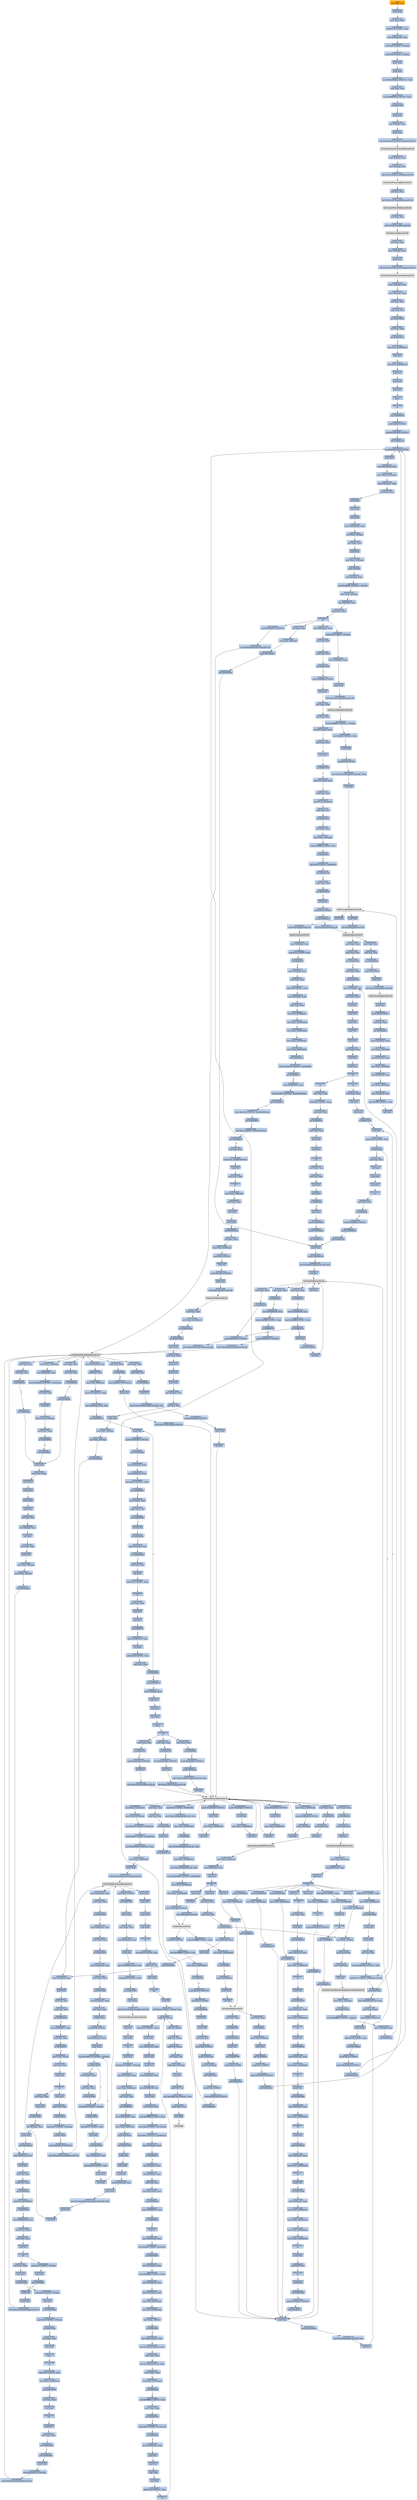 digraph G {
node[shape=rectangle,style=filled,fillcolor=lightsteelblue,color=lightsteelblue]
bgcolor="transparent"
a0x0046aa55call_0x0047053d[label="start\ncall 0x0047053d",color="lightgrey",fillcolor="orange"];
a0x0047053dpushl_ebp[label="0x0047053d\npushl %ebp"];
a0x0047053emovl_esp_ebp[label="0x0047053e\nmovl %esp, %ebp"];
a0x00470540subl_0x10UINT8_esp[label="0x00470540\nsubl $0x10<UINT8>, %esp"];
a0x00470543movl_0x0049b1b0_eax[label="0x00470543\nmovl 0x0049b1b0, %eax"];
a0x00470548andl_0x0UINT8__8ebp_[label="0x00470548\nandl $0x0<UINT8>, -8(%ebp)"];
a0x0047054candl_0x0UINT8__4ebp_[label="0x0047054c\nandl $0x0<UINT8>, -4(%ebp)"];
a0x00470550pushl_ebx[label="0x00470550\npushl %ebx"];
a0x00470551pushl_edi[label="0x00470551\npushl %edi"];
a0x00470552movl_0xbb40e64eUINT32_edi[label="0x00470552\nmovl $0xbb40e64e<UINT32>, %edi"];
a0x00470557cmpl_edi_eax[label="0x00470557\ncmpl %edi, %eax"];
a0x00470559movl_0xffff0000UINT32_ebx[label="0x00470559\nmovl $0xffff0000<UINT32>, %ebx"];
a0x0047055eje_0x0047056d[label="0x0047055e\nje 0x0047056d"];
a0x0047056dpushl_esi[label="0x0047056d\npushl %esi"];
a0x0047056eleal__8ebp__eax[label="0x0047056e\nleal -8(%ebp), %eax"];
a0x00470571pushl_eax[label="0x00470571\npushl %eax"];
a0x00470572call_GetSystemTimeAsFileTime_kernel32_dll[label="0x00470572\ncall GetSystemTimeAsFileTime@kernel32.dll"];
GetSystemTimeAsFileTime_kernel32_dll[label="GetSystemTimeAsFileTime@kernel32.dll",color="lightgrey",fillcolor="lightgrey"];
a0x00470578movl__4ebp__esi[label="0x00470578\nmovl -4(%ebp), %esi"];
a0x0047057bxorl__8ebp__esi[label="0x0047057b\nxorl -8(%ebp), %esi"];
a0x0047057ecall_GetCurrentProcessId_kernel32_dll[label="0x0047057e\ncall GetCurrentProcessId@kernel32.dll"];
GetCurrentProcessId_kernel32_dll[label="GetCurrentProcessId@kernel32.dll",color="lightgrey",fillcolor="lightgrey"];
a0x00470584xorl_eax_esi[label="0x00470584\nxorl %eax, %esi"];
a0x00470586call_GetCurrentThreadId_kernel32_dll[label="0x00470586\ncall GetCurrentThreadId@kernel32.dll"];
GetCurrentThreadId_kernel32_dll[label="GetCurrentThreadId@kernel32.dll",color="lightgrey",fillcolor="lightgrey"];
a0x0047058cxorl_eax_esi[label="0x0047058c\nxorl %eax, %esi"];
a0x0047058ecall_GetTickCount_kernel32_dll[label="0x0047058e\ncall GetTickCount@kernel32.dll"];
GetTickCount_kernel32_dll[label="GetTickCount@kernel32.dll",color="lightgrey",fillcolor="lightgrey"];
a0x00470594xorl_eax_esi[label="0x00470594\nxorl %eax, %esi"];
a0x00470596leal__16ebp__eax[label="0x00470596\nleal -16(%ebp), %eax"];
a0x00470599pushl_eax[label="0x00470599\npushl %eax"];
a0x0047059acall_QueryPerformanceCounter_kernel32_dll[label="0x0047059a\ncall QueryPerformanceCounter@kernel32.dll"];
QueryPerformanceCounter_kernel32_dll[label="QueryPerformanceCounter@kernel32.dll",color="lightgrey",fillcolor="lightgrey"];
a0x004705a0movl__12ebp__eax[label="0x004705a0\nmovl -12(%ebp), %eax"];
a0x004705a3xorl__16ebp__eax[label="0x004705a3\nxorl -16(%ebp), %eax"];
a0x004705a6xorl_eax_esi[label="0x004705a6\nxorl %eax, %esi"];
a0x004705a8cmpl_edi_esi[label="0x004705a8\ncmpl %edi, %esi"];
a0x004705aajne_0x004705b3[label="0x004705aa\njne 0x004705b3"];
a0x004705b3testl_esi_ebx[label="0x004705b3\ntestl %esi, %ebx"];
a0x004705b5jne_0x004705be[label="0x004705b5\njne 0x004705be"];
a0x004705bemovl_esi_0x0049b1b0[label="0x004705be\nmovl %esi, 0x0049b1b0"];
a0x004705c4notl_esi[label="0x004705c4\nnotl %esi"];
a0x004705c6movl_esi_0x0049b1b4[label="0x004705c6\nmovl %esi, 0x0049b1b4"];
a0x004705ccpopl_esi[label="0x004705cc\npopl %esi"];
a0x004705cdpopl_edi[label="0x004705cd\npopl %edi"];
a0x004705cepopl_ebx[label="0x004705ce\npopl %ebx"];
a0x004705cfleave_[label="0x004705cf\nleave "];
a0x004705d0ret[label="0x004705d0\nret"];
a0x0046aa5ajmp_0x0046a875[label="0x0046aa5a\njmp 0x0046a875"];
a0x0046a875pushl_0x60UINT8[label="0x0046a875\npushl $0x60<UINT8>"];
a0x0046a877pushl_0x494d08UINT32[label="0x0046a877\npushl $0x494d08<UINT32>"];
a0x0046a87ccall_0x0046e2e0[label="0x0046a87c\ncall 0x0046e2e0"];
a0x0046e2e0pushl_0x46e340UINT32[label="0x0046e2e0\npushl $0x46e340<UINT32>"];
a0x0046e2e5pushl_fs_0[label="0x0046e2e5\npushl %fs:0"];
a0x0046e2ecmovl_0x10esp__eax[label="0x0046e2ec\nmovl 0x10(%esp), %eax"];
a0x0046e2f0movl_ebp_0x10esp_[label="0x0046e2f0\nmovl %ebp, 0x10(%esp)"];
a0x0046e2f4leal_0x10esp__ebp[label="0x0046e2f4\nleal 0x10(%esp), %ebp"];
a0x0046e2f8subl_eax_esp[label="0x0046e2f8\nsubl %eax, %esp"];
a0x0046e2fapushl_ebx[label="0x0046e2fa\npushl %ebx"];
a0x0046e2fbpushl_esi[label="0x0046e2fb\npushl %esi"];
a0x0046e2fcpushl_edi[label="0x0046e2fc\npushl %edi"];
a0x0046e2fdmovl_0x0049b1b0_eax[label="0x0046e2fd\nmovl 0x0049b1b0, %eax"];
a0x0046e302xorl_eax__4ebp_[label="0x0046e302\nxorl %eax, -4(%ebp)"];
a0x0046e305xorl_ebp_eax[label="0x0046e305\nxorl %ebp, %eax"];
a0x0046e307pushl_eax[label="0x0046e307\npushl %eax"];
a0x0046e308movl_esp__24ebp_[label="0x0046e308\nmovl %esp, -24(%ebp)"];
a0x0046e30bpushl__8ebp_[label="0x0046e30b\npushl -8(%ebp)"];
a0x0046e30emovl__4ebp__eax[label="0x0046e30e\nmovl -4(%ebp), %eax"];
a0x0046e311movl_0xfffffffeUINT32__4ebp_[label="0x0046e311\nmovl $0xfffffffe<UINT32>, -4(%ebp)"];
a0x0046e318movl_eax__8ebp_[label="0x0046e318\nmovl %eax, -8(%ebp)"];
a0x0046e31bleal__16ebp__eax[label="0x0046e31b\nleal -16(%ebp), %eax"];
a0x0046e31emovl_eax_fs_0[label="0x0046e31e\nmovl %eax, %fs:0"];
a0x0046e324ret[label="0x0046e324\nret"];
a0x0046a881andl_0x0UINT8__4ebp_[label="0x0046a881\nandl $0x0<UINT8>, -4(%ebp)"];
a0x0046a885leal__112ebp__eax[label="0x0046a885\nleal -112(%ebp), %eax"];
a0x0046a888pushl_eax[label="0x0046a888\npushl %eax"];
a0x0046a889call_GetStartupInfoA_kernel32_dll[label="0x0046a889\ncall GetStartupInfoA@kernel32.dll"];
GetStartupInfoA_kernel32_dll[label="GetStartupInfoA@kernel32.dll",color="lightgrey",fillcolor="lightgrey"];
a0x0046a88fmovl_0xfffffffeUINT32__4ebp_[label="0x0046a88f\nmovl $0xfffffffe<UINT32>, -4(%ebp)"];
a0x0046a896movl_0x94UINT32_edi[label="0x0046a896\nmovl $0x94<UINT32>, %edi"];
a0x0046a89bpushl_edi[label="0x0046a89b\npushl %edi"];
a0x0046a89cpushl_0x0UINT8[label="0x0046a89c\npushl $0x0<UINT8>"];
a0x0046a89emovl_GetProcessHeap_kernel32_dll_ebx[label="0x0046a89e\nmovl GetProcessHeap@kernel32.dll, %ebx"];
a0x0046a8a4call_ebx[label="0x0046a8a4\ncall %ebx"];
GetProcessHeap_kernel32_dll[label="GetProcessHeap@kernel32.dll",color="lightgrey",fillcolor="lightgrey"];
a0x0046a8a6pushl_eax[label="0x0046a8a6\npushl %eax"];
a0x0046a8a7call_HeapAlloc_kernel32_dll[label="0x0046a8a7\ncall HeapAlloc@kernel32.dll"];
HeapAlloc_kernel32_dll[label="HeapAlloc@kernel32.dll",color="lightgrey",fillcolor="lightgrey"];
a0x0046a8admovl_eax_esi[label="0x0046a8ad\nmovl %eax, %esi"];
a0x0046a8aftestl_esi_esi[label="0x0046a8af\ntestl %esi, %esi"];
a0x0046a8b1jne_0x0046a8c0[label="0x0046a8b1\njne 0x0046a8c0"];
a0x0046a8c0movl_edi_esi_[label="0x0046a8c0\nmovl %edi, (%esi)"];
a0x0046a8c2pushl_esi[label="0x0046a8c2\npushl %esi"];
a0x0046a8c3call_GetVersionExA_kernel32_dll[label="0x0046a8c3\ncall GetVersionExA@kernel32.dll"];
GetVersionExA_kernel32_dll[label="GetVersionExA@kernel32.dll",color="lightgrey",fillcolor="lightgrey"];
a0x0046a8c9pushl_esi[label="0x0046a8c9\npushl %esi"];
a0x0046a8capushl_0x0UINT8[label="0x0046a8ca\npushl $0x0<UINT8>"];
a0x0046a8cctestl_eax_eax[label="0x0046a8cc\ntestl %eax, %eax"];
a0x0046a8cejne_0x0046a8de[label="0x0046a8ce\njne 0x0046a8de"];
a0x0046a8demovl_0x10esi__eax[label="0x0046a8de\nmovl 0x10(%esi), %eax"];
a0x0046a8e1movl_eax__32ebp_[label="0x0046a8e1\nmovl %eax, -32(%ebp)"];
a0x0046a8e4movl_0x4esi__eax[label="0x0046a8e4\nmovl 0x4(%esi), %eax"];
a0x0046a8e7movl_eax__36ebp_[label="0x0046a8e7\nmovl %eax, -36(%ebp)"];
a0x0046a8eamovl_0x8esi__eax[label="0x0046a8ea\nmovl 0x8(%esi), %eax"];
a0x0046a8edmovl_eax__40ebp_[label="0x0046a8ed\nmovl %eax, -40(%ebp)"];
a0x0046a8f0movl_0xcesi__edi[label="0x0046a8f0\nmovl 0xc(%esi), %edi"];
a0x0046a8f3andl_0x7fffUINT32_edi[label="0x0046a8f3\nandl $0x7fff<UINT32>, %edi"];
a0x0046a8f9call_ebx[label="0x0046a8f9\ncall %ebx"];
a0x0046a8fbpushl_eax[label="0x0046a8fb\npushl %eax"];
a0x0046a8fccall_HeapFree_kernel32_dll[label="0x0046a8fc\ncall HeapFree@kernel32.dll"];
HeapFree_kernel32_dll[label="HeapFree@kernel32.dll",color="lightgrey",fillcolor="lightgrey"];
a0x0046a902movl__32ebp__esi[label="0x0046a902\nmovl -32(%ebp), %esi"];
a0x0046a905cmpl_0x2UINT8_esi[label="0x0046a905\ncmpl $0x2<UINT8>, %esi"];
a0x0046a908je_0x0046a910[label="0x0046a908\nje 0x0046a910"];
a0x0046a910movl__36ebp__ecx[label="0x0046a910\nmovl -36(%ebp), %ecx"];
a0x0046a913movl_ecx_eax[label="0x0046a913\nmovl %ecx, %eax"];
a0x0046a915shll_0x8UINT8_eax[label="0x0046a915\nshll $0x8<UINT8>, %eax"];
a0x0046a918movl__40ebp__edx[label="0x0046a918\nmovl -40(%ebp), %edx"];
a0x0046a91baddl_edx_eax[label="0x0046a91b\naddl %edx, %eax"];
a0x0046a91dmovl_esi_0x0049e0cc[label="0x0046a91d\nmovl %esi, 0x0049e0cc"];
a0x0046a923movl_eax_0x0049e0d4[label="0x0046a923\nmovl %eax, 0x0049e0d4"];
a0x0046a928movl_ecx_0x0049e0d8[label="0x0046a928\nmovl %ecx, 0x0049e0d8"];
a0x0046a92emovl_edx_0x0049e0dc[label="0x0046a92e\nmovl %edx, 0x0049e0dc"];
a0x0046a934movl_edi_0x0049e0d0[label="0x0046a934\nmovl %edi, 0x0049e0d0"];
a0x0046a93acall_0x0046a834[label="0x0046a93a\ncall 0x0046a834"];
a0x0046a834cmpw_0x5a4dUINT16_0x00400000[label="0x0046a834\ncmpw $0x5a4d<UINT16>, 0x00400000"];
a0x0046a83djne_0x0046a872[label="0x0046a83d\njne 0x0046a872"];
a0x0046a83fmovl_0x0040003c_eax[label="0x0046a83f\nmovl 0x0040003c, %eax"];
a0x0046a844cmpl_0x4550UINT32_0x400000eax_[label="0x0046a844\ncmpl $0x4550<UINT32>, 0x400000(%eax)"];
a0x0046a84ejne_0x0046a872[label="0x0046a84e\njne 0x0046a872"];
a0x0046a850cmpw_0x10bUINT16_0x400018eax_[label="0x0046a850\ncmpw $0x10b<UINT16>, 0x400018(%eax)"];
a0x0046a859jne_0x0046a872[label="0x0046a859\njne 0x0046a872"];
a0x0046a85bcmpl_0xeUINT8_0x400074eax_[label="0x0046a85b\ncmpl $0xe<UINT8>, 0x400074(%eax)"];
a0x0046a862jbe_0x0046a872[label="0x0046a862\njbe 0x0046a872"];
a0x0046a864xorl_ecx_ecx[label="0x0046a864\nxorl %ecx, %ecx"];
a0x0046a866cmpl_ecx_0x4000e8eax_[label="0x0046a866\ncmpl %ecx, 0x4000e8(%eax)"];
a0x0046a86csetne_cl[label="0x0046a86c\nsetne %cl"];
a0x0046a86fmovl_ecx_eax[label="0x0046a86f\nmovl %ecx, %eax"];
a0x0046a871ret[label="0x0046a871\nret"];
a0x0046a93fmovl_eax__32ebp_[label="0x0046a93f\nmovl %eax, -32(%ebp)"];
a0x0046a942xorl_ebx_ebx[label="0x0046a942\nxorl %ebx, %ebx"];
a0x0046a944incl_ebx[label="0x0046a944\nincl %ebx"];
a0x0046a945pushl_ebx[label="0x0046a945\npushl %ebx"];
a0x0046a946call_0x004704e3[label="0x0046a946\ncall 0x004704e3"];
a0x004704e3xorl_eax_eax[label="0x004704e3\nxorl %eax, %eax"];
a0x004704e5cmpl_eax_0x4esp_[label="0x004704e5\ncmpl %eax, 0x4(%esp)"];
a0x004704e9pushl_0x0UINT8[label="0x004704e9\npushl $0x0<UINT8>"];
a0x004704ebsete_al[label="0x004704eb\nsete %al"];
a0x004704eepushl_0x1000UINT32[label="0x004704ee\npushl $0x1000<UINT32>"];
a0x004704f3pushl_eax[label="0x004704f3\npushl %eax"];
a0x004704f4call_HeapCreate_kernel32_dll[label="0x004704f4\ncall HeapCreate@kernel32.dll"];
HeapCreate_kernel32_dll[label="HeapCreate@kernel32.dll",color="lightgrey",fillcolor="lightgrey"];
a0x004704fatestl_eax_eax[label="0x004704fa\ntestl %eax, %eax"];
a0x004704fcmovl_eax_0x0049e21c[label="0x004704fc\nmovl %eax, 0x0049e21c"];
a0x00470501jne_0x00470506[label="0x00470501\njne 0x00470506"];
a0x00470506call_0x00470488[label="0x00470506\ncall 0x00470488"];
a0x00470488pushl_ebp[label="0x00470488\npushl %ebp"];
a0x00470489movl_esp_ebp[label="0x00470489\nmovl %esp, %ebp"];
a0x0047048bpushl_ecx[label="0x0047048b\npushl %ecx"];
a0x0047048cpushl_ecx[label="0x0047048c\npushl %ecx"];
a0x0047048dpushl_esi[label="0x0047048d\npushl %esi"];
a0x0047048eleal__4ebp__eax[label="0x0047048e\nleal -4(%ebp), %eax"];
a0x00470491xorl_esi_esi[label="0x00470491\nxorl %esi, %esi"];
a0x00470493pushl_eax[label="0x00470493\npushl %eax"];
a0x00470494movl_esi__4ebp_[label="0x00470494\nmovl %esi, -4(%ebp)"];
a0x00470497movl_esi__8ebp_[label="0x00470497\nmovl %esi, -8(%ebp)"];
a0x0047049acall_0x0046e06b[label="0x0047049a\ncall 0x0046e06b"];
a0x0046e06bmovl_0x4esp__ecx[label="0x0046e06b\nmovl 0x4(%esp), %ecx"];
a0x0046e06fpushl_esi[label="0x0046e06f\npushl %esi"];
a0x0046e070xorl_esi_esi[label="0x0046e070\nxorl %esi, %esi"];
a0x0046e072cmpl_esi_ecx[label="0x0046e072\ncmpl %esi, %ecx"];
a0x0046e074jne_0x0046e093[label="0x0046e074\njne 0x0046e093"];
a0x0046e093movl_0x0049e0cc_eax[label="0x0046e093\nmovl 0x0049e0cc, %eax"];
a0x0046e098cmpl_esi_eax[label="0x0046e098\ncmpl %esi, %eax"];
a0x0046e09aje_0x0046e076[label="0x0046e09a\nje 0x0046e076"];
a0x0046e09cmovl_eax_ecx_[label="0x0046e09c\nmovl %eax, (%ecx)"];
a0x0046e09exorl_eax_eax[label="0x0046e09e\nxorl %eax, %eax"];
a0x0046e0a0popl_esi[label="0x0046e0a0\npopl %esi"];
a0x0046e0a1ret[label="0x0046e0a1\nret"];
a0x0047049ftestl_eax_eax[label="0x0047049f\ntestl %eax, %eax"];
a0x004704a1popl_ecx[label="0x004704a1\npopl %ecx"];
a0x004704a2je_0x004704b1[label="0x004704a2\nje 0x004704b1"];
a0x004704b1leal__8ebp__eax[label="0x004704b1\nleal -8(%ebp), %eax"];
a0x004704b4pushl_eax[label="0x004704b4\npushl %eax"];
a0x004704b5call_0x0046e0a2[label="0x004704b5\ncall 0x0046e0a2"];
a0x0046e0a2movl_0x4esp__eax[label="0x0046e0a2\nmovl 0x4(%esp), %eax"];
a0x0046e0a6pushl_esi[label="0x0046e0a6\npushl %esi"];
a0x0046e0a7xorl_esi_esi[label="0x0046e0a7\nxorl %esi, %esi"];
a0x0046e0a9cmpl_esi_eax[label="0x0046e0a9\ncmpl %esi, %eax"];
a0x0046e0abjne_0x0046e0ca[label="0x0046e0ab\njne 0x0046e0ca"];
a0x0046e0cacmpl_esi_0x0049e0cc[label="0x0046e0ca\ncmpl %esi, 0x0049e0cc"];
a0x0046e0d0je_0x0046e0ad[label="0x0046e0d0\nje 0x0046e0ad"];
a0x0046e0d2movl_0x0049e0d8_ecx[label="0x0046e0d2\nmovl 0x0049e0d8, %ecx"];
a0x0046e0d8movl_ecx_eax_[label="0x0046e0d8\nmovl %ecx, (%eax)"];
a0x0046e0daxorl_eax_eax[label="0x0046e0da\nxorl %eax, %eax"];
a0x0046e0dcpopl_esi[label="0x0046e0dc\npopl %esi"];
a0x0046e0ddret[label="0x0046e0dd\nret"];
a0x004704batestl_eax_eax[label="0x004704ba\ntestl %eax, %eax"];
a0x004704bcpopl_ecx[label="0x004704bc\npopl %ecx"];
a0x004704bdje_0x004704cc[label="0x004704bd\nje 0x004704cc"];
a0x004704cccmpl_0x2UINT8__4ebp_[label="0x004704cc\ncmpl $0x2<UINT8>, -4(%ebp)"];
a0x004704d0popl_esi[label="0x004704d0\npopl %esi"];
a0x004704d1jne_0x004704de[label="0x004704d1\njne 0x004704de"];
a0x004704d3cmpl_0x5UINT8__8ebp_[label="0x004704d3\ncmpl $0x5<UINT8>, -8(%ebp)"];
a0x004704d7jb_0x004704de[label="0x004704d7\njb 0x004704de"];
a0x004704d9xorl_eax_eax[label="0x004704d9\nxorl %eax, %eax"];
a0x004704dbincl_eax[label="0x004704db\nincl %eax"];
a0x004704dcleave_[label="0x004704dc\nleave "];
a0x004704ddret[label="0x004704dd\nret"];
a0x0047050bcmpl_0x3UINT8_eax[label="0x0047050b\ncmpl $0x3<UINT8>, %eax"];
a0x0047050emovl_eax_0x0049fce4[label="0x0047050e\nmovl %eax, 0x0049fce4"];
a0x00470513jne_0x00470539[label="0x00470513\njne 0x00470539"];
a0x00470539xorl_eax_eax[label="0x00470539\nxorl %eax, %eax"];
a0x0047053bincl_eax[label="0x0047053b\nincl %eax"];
a0x0047053cret[label="0x0047053c\nret"];
a0x0046a94bpopl_ecx[label="0x0046a94b\npopl %ecx"];
a0x0046a94ctestl_eax_eax[label="0x0046a94c\ntestl %eax, %eax"];
a0x0046a94ejne_0x0046a958[label="0x0046a94e\njne 0x0046a958"];
a0x0046a958call_0x0046db84[label="0x0046a958\ncall 0x0046db84"];
a0x0046db84pushl_edi[label="0x0046db84\npushl %edi"];
a0x0046db85pushl_0x483d7cUINT32[label="0x0046db85\npushl $0x483d7c<UINT32>"];
a0x0046db8acall_GetModuleHandleA_kernel32_dll[label="0x0046db8a\ncall GetModuleHandleA@kernel32.dll"];
GetModuleHandleA_kernel32_dll[label="GetModuleHandleA@kernel32.dll",color="lightgrey",fillcolor="lightgrey"];
a0x0046db90movl_eax_edi[label="0x0046db90\nmovl %eax, %edi"];
a0x0046db92testl_edi_edi[label="0x0046db92\ntestl %edi, %edi"];
a0x0046db94jne_0x0046db9f[label="0x0046db94\njne 0x0046db9f"];
a0x0046db9fpushl_esi[label="0x0046db9f\npushl %esi"];
a0x0046dba0movl_GetProcAddress_kernel32_dll_esi[label="0x0046dba0\nmovl GetProcAddress@kernel32.dll, %esi"];
a0x0046dba6pushl_0x483dbcUINT32[label="0x0046dba6\npushl $0x483dbc<UINT32>"];
a0x0046dbabpushl_edi[label="0x0046dbab\npushl %edi"];
a0x0046dbaccall_esi[label="0x0046dbac\ncall %esi"];
GetProcAddress_kernel32_dll[label="GetProcAddress@kernel32.dll",color="lightgrey",fillcolor="lightgrey"];
a0x0046dbaepushl_0x483db0UINT32[label="0x0046dbae\npushl $0x483db0<UINT32>"];
a0x0046dbb3pushl_edi[label="0x0046dbb3\npushl %edi"];
a0x0046dbb4movl_eax_0x0049e09c[label="0x0046dbb4\nmovl %eax, 0x0049e09c"];
a0x0046dbb9call_esi[label="0x0046dbb9\ncall %esi"];
a0x0046dbbbpushl_0x483da4UINT32[label="0x0046dbbb\npushl $0x483da4<UINT32>"];
a0x0046dbc0pushl_edi[label="0x0046dbc0\npushl %edi"];
a0x0046dbc1movl_eax_0x0049e0a0[label="0x0046dbc1\nmovl %eax, 0x0049e0a0"];
a0x0046dbc6call_esi[label="0x0046dbc6\ncall %esi"];
a0x0046dbc8pushl_0x483d9cUINT32[label="0x0046dbc8\npushl $0x483d9c<UINT32>"];
a0x0046dbcdpushl_edi[label="0x0046dbcd\npushl %edi"];
a0x0046dbcemovl_eax_0x0049e0a4[label="0x0046dbce\nmovl %eax, 0x0049e0a4"];
a0x0046dbd3call_esi[label="0x0046dbd3\ncall %esi"];
a0x0046dbd5cmpl_0x0UINT8_0x0049e09c[label="0x0046dbd5\ncmpl $0x0<UINT8>, 0x0049e09c"];
a0x0046dbdcmovl_TlsSetValue_kernel32_dll_esi[label="0x0046dbdc\nmovl TlsSetValue@kernel32.dll, %esi"];
a0x0046dbe2movl_eax_0x0049e0a8[label="0x0046dbe2\nmovl %eax, 0x0049e0a8"];
a0x0046dbe7je_0x0046dbff[label="0x0046dbe7\nje 0x0046dbff"];
a0x0046dbffmovl_TlsGetValue_kernel32_dll_eax[label="0x0046dbff\nmovl TlsGetValue@kernel32.dll, %eax"];
a0x0046dc04movl_eax_0x0049e0a0[label="0x0046dc04\nmovl %eax, 0x0049e0a0"];
a0x0046dc09movl_TlsFree_kernel32_dll_eax[label="0x0046dc09\nmovl TlsFree@kernel32.dll, %eax"];
a0x0046dc0emovl_0x46d800UINT32_0x0049e09c[label="0x0046dc0e\nmovl $0x46d800<UINT32>, 0x0049e09c"];
a0x0046dc18movl_esi_0x0049e0a4[label="0x0046dc18\nmovl %esi, 0x0049e0a4"];
a0x0046dc1emovl_eax_0x0049e0a8[label="0x0046dc1e\nmovl %eax, 0x0049e0a8"];
a0x0046dc23call_TlsAlloc_kernel32_dll[label="0x0046dc23\ncall TlsAlloc@kernel32.dll"];
TlsAlloc_kernel32_dll[label="TlsAlloc@kernel32.dll",color="lightgrey",fillcolor="lightgrey"];
a0x0046dc29cmpl_0xffffffffUINT8_eax[label="0x0046dc29\ncmpl $0xffffffff<UINT8>, %eax"];
a0x0046dc2cmovl_eax_0x0049b284[label="0x0046dc2c\nmovl %eax, 0x0049b284"];
a0x0046dc31je_0x0046dd03[label="0x0046dc31\nje 0x0046dd03"];
a0x0046dc37pushl_0x0049e0a0[label="0x0046dc37\npushl 0x0049e0a0"];
a0x0046dc3dpushl_eax[label="0x0046dc3d\npushl %eax"];
a0x0046dc3ecall_esi[label="0x0046dc3e\ncall %esi"];
TlsSetValue_kernel32_dll[label="TlsSetValue@kernel32.dll",color="lightgrey",fillcolor="lightgrey"];
a0x0046dc40testl_eax_eax[label="0x0046dc40\ntestl %eax, %eax"];
a0x0046dc42je_0x0046dd03[label="0x0046dc42\nje 0x0046dd03"];
a0x0046dc48call_0x0046e292[label="0x0046dc48\ncall 0x0046e292"];
a0x0046e292pushl_esi[label="0x0046e292\npushl %esi"];
a0x0046e293call_0x0046d789[label="0x0046e293\ncall 0x0046d789"];
a0x0046d789pushl_0x0UINT8[label="0x0046d789\npushl $0x0<UINT8>"];
a0x0046d78bcall_0x0046d71b[label="0x0046d78b\ncall 0x0046d71b"];
a0x0046d71bpushl_esi[label="0x0046d71b\npushl %esi"];
a0x0046d71cpushl_0x0049b284[label="0x0046d71c\npushl 0x0049b284"];
a0x0046d722movl_TlsGetValue_kernel32_dll_esi[label="0x0046d722\nmovl TlsGetValue@kernel32.dll, %esi"];
a0x0046d728call_esi[label="0x0046d728\ncall %esi"];
TlsGetValue_kernel32_dll[label="TlsGetValue@kernel32.dll",color="lightgrey",fillcolor="lightgrey"];
a0x0046d72atestl_eax_eax[label="0x0046d72a\ntestl %eax, %eax"];
a0x0046d72cje_0x0046d74f[label="0x0046d72c\nje 0x0046d74f"];
a0x0046d72emovl_0x0049b280_eax[label="0x0046d72e\nmovl 0x0049b280, %eax"];
a0x0046d733cmpl_0xffffffffUINT8_eax[label="0x0046d733\ncmpl $0xffffffff<UINT8>, %eax"];
a0x0046d736je_0x0046d74f[label="0x0046d736\nje 0x0046d74f"];
a0x0046d74fpushl_0x483d7cUINT32[label="0x0046d74f\npushl $0x483d7c<UINT32>"];
a0x0046d754call_GetModuleHandleA_kernel32_dll[label="0x0046d754\ncall GetModuleHandleA@kernel32.dll"];
a0x0046d75amovl_eax_esi[label="0x0046d75a\nmovl %eax, %esi"];
a0x0046d75ctestl_esi_esi[label="0x0046d75c\ntestl %esi, %esi"];
a0x0046d75eje_0x0046d783[label="0x0046d75e\nje 0x0046d783"];
a0x0046d760call_0x0046d6af[label="0x0046d760\ncall 0x0046d6af"];
a0x0046d6afpushl_ebp[label="0x0046d6af\npushl %ebp"];
a0x0046d6b0movl_esp_ebp[label="0x0046d6b0\nmovl %esp, %ebp"];
a0x0046d6b2pushl_ecx[label="0x0046d6b2\npushl %ecx"];
a0x0046d6b3pushl_ecx[label="0x0046d6b3\npushl %ecx"];
a0x0046d6b4pushl_ebx[label="0x0046d6b4\npushl %ebx"];
a0x0046d6b5pushl_esi[label="0x0046d6b5\npushl %esi"];
a0x0046d6b6xorl_esi_esi[label="0x0046d6b6\nxorl %esi, %esi"];
a0x0046d6b8leal__4ebp__eax[label="0x0046d6b8\nleal -4(%ebp), %eax"];
a0x0046d6bbincl_esi[label="0x0046d6bb\nincl %esi"];
a0x0046d6bcxorl_ebx_ebx[label="0x0046d6bc\nxorl %ebx, %ebx"];
a0x0046d6bepushl_eax[label="0x0046d6be\npushl %eax"];
a0x0046d6bfmovl_esi__8ebp_[label="0x0046d6bf\nmovl %esi, -8(%ebp)"];
a0x0046d6c2movl_ebx__4ebp_[label="0x0046d6c2\nmovl %ebx, -4(%ebp)"];
a0x0046d6c5call_0x0046e0a2[label="0x0046d6c5\ncall 0x0046e0a2"];
a0x0046d6cacmpl_0x5UINT8__4ebp_[label="0x0046d6ca\ncmpl $0x5<UINT8>, -4(%ebp)"];
a0x0046d6cepopl_ecx[label="0x0046d6ce\npopl %ecx"];
a0x0046d6cfjle_0x0046d6d5[label="0x0046d6cf\njle 0x0046d6d5"];
a0x0046d6d5pushl_edi[label="0x0046d6d5\npushl %edi"];
a0x0046d6d6pushl_ebx[label="0x0046d6d6\npushl %ebx"];
a0x0046d6d7call_GetModuleHandleA_kernel32_dll[label="0x0046d6d7\ncall GetModuleHandleA@kernel32.dll"];
a0x0046d6ddmovl_0x3ceax__esi[label="0x0046d6dd\nmovl 0x3c(%eax), %esi"];
a0x0046d6e0addl_eax_esi[label="0x0046d6e0\naddl %eax, %esi"];
a0x0046d6e2cmpw_bx_0x6esi_[label="0x0046d6e2\ncmpw %bx, 0x6(%esi)"];
a0x0046d6e6movzwl_0x14esi__eax[label="0x0046d6e6\nmovzwl 0x14(%esi), %eax"];
a0x0046d6ealeal_0x18eaxesi__edi[label="0x0046d6ea\nleal 0x18(%eax,%esi), %edi"];
a0x0046d6eejbe_0x0046d713[label="0x0046d6ee\njbe 0x0046d713"];
a0x0046d6f0pushl_edi[label="0x0046d6f0\npushl %edi"];
a0x0046d6f1pushl_0x483d64UINT32[label="0x0046d6f1\npushl $0x483d64<UINT32>"];
a0x0046d6f6call_0x0046dd90[label="0x0046d6f6\ncall 0x0046dd90"];
a0x0046dd90movl_0x4esp__edx[label="0x0046dd90\nmovl 0x4(%esp), %edx"];
a0x0046dd94movl_0x8esp__ecx[label="0x0046dd94\nmovl 0x8(%esp), %ecx"];
a0x0046dd98testl_0x3UINT32_edx[label="0x0046dd98\ntestl $0x3<UINT32>, %edx"];
a0x0046dd9ejne_0x0046dddc[label="0x0046dd9e\njne 0x0046dddc"];
a0x0046dda0movl_edx__eax[label="0x0046dda0\nmovl (%edx), %eax"];
a0x0046dda2cmpb_ecx__al[label="0x0046dda2\ncmpb (%ecx), %al"];
a0x0046dda4jne_0x0046ddd4[label="0x0046dda4\njne 0x0046ddd4"];
a0x0046dda6orb_al_al[label="0x0046dda6\norb %al, %al"];
a0x0046dda8je_0x0046ddd0[label="0x0046dda8\nje 0x0046ddd0"];
a0x0046ddaacmpb_0x1ecx__ah[label="0x0046ddaa\ncmpb 0x1(%ecx), %ah"];
a0x0046ddadjne_0x0046ddd4[label="0x0046ddad\njne 0x0046ddd4"];
a0x0046ddd4sbbl_eax_eax[label="0x0046ddd4\nsbbl %eax, %eax"];
a0x0046ddd6shll_eax[label="0x0046ddd6\nshll %eax"];
a0x0046ddd8addl_0x1UINT8_eax[label="0x0046ddd8\naddl $0x1<UINT8>, %eax"];
a0x0046dddbret[label="0x0046dddb\nret"];
a0x0046d6fbtestl_eax_eax[label="0x0046d6fb\ntestl %eax, %eax"];
a0x0046d6fdpopl_ecx[label="0x0046d6fd\npopl %ecx"];
a0x0046d6fepopl_ecx[label="0x0046d6fe\npopl %ecx"];
a0x0046d6ffje_0x0046d70f[label="0x0046d6ff\nje 0x0046d70f"];
a0x0046d701movzwl_0x6esi__eax[label="0x0046d701\nmovzwl 0x6(%esi), %eax"];
a0x0046d705incl_ebx[label="0x0046d705\nincl %ebx"];
a0x0046d706addl_0x28UINT8_edi[label="0x0046d706\naddl $0x28<UINT8>, %edi"];
a0x0046d709cmpl_eax_ebx[label="0x0046d709\ncmpl %eax, %ebx"];
a0x0046d70bjb_0x0046d6f0[label="0x0046d70b\njb 0x0046d6f0"];
a0x0046d70djmp_0x0046d713[label="0x0046d70d\njmp 0x0046d713"];
a0x0046d713movl__8ebp__eax[label="0x0046d713\nmovl -8(%ebp), %eax"];
a0x0046d716popl_edi[label="0x0046d716\npopl %edi"];
a0x0046d717popl_esi[label="0x0046d717\npopl %esi"];
a0x0046d718popl_ebx[label="0x0046d718\npopl %ebx"];
a0x0046d719leave_[label="0x0046d719\nleave "];
a0x0046d71aret[label="0x0046d71a\nret"];
a0x0046d765testl_eax_eax[label="0x0046d765\ntestl %eax, %eax"];
a0x0046d767je_0x0046d783[label="0x0046d767\nje 0x0046d783"];
a0x0046d769pushl_0x483d6cUINT32[label="0x0046d769\npushl $0x483d6c<UINT32>"];
a0x0046d76epushl_esi[label="0x0046d76e\npushl %esi"];
a0x0046d76fcall_GetProcAddress_kernel32_dll[label="0x0046d76f\ncall GetProcAddress@kernel32.dll"];
a0x0046d775testl_eax_eax[label="0x0046d775\ntestl %eax, %eax"];
a0x0046d777je_0x0046d783[label="0x0046d777\nje 0x0046d783"];
a0x0046d779pushl_0x8esp_[label="0x0046d779\npushl 0x8(%esp)"];
a0x0046d77dcall_eax[label="0x0046d77d\ncall %eax"];
EncodePointer_KERNEL32_DLL[label="EncodePointer@KERNEL32.DLL",color="lightgrey",fillcolor="lightgrey"];
a0x0046d77fmovl_eax_0x8esp_[label="0x0046d77f\nmovl %eax, 0x8(%esp)"];
a0x0046d783movl_0x8esp__eax[label="0x0046d783\nmovl 0x8(%esp), %eax"];
a0x0046d787popl_esi[label="0x0046d787\npopl %esi"];
a0x0046d788ret[label="0x0046d788\nret"];
a0x0046d790popl_ecx[label="0x0046d790\npopl %ecx"];
a0x0046d791ret[label="0x0046d791\nret"];
a0x0046e298movl_eax_esi[label="0x0046e298\nmovl %eax, %esi"];
a0x0046e29apushl_esi[label="0x0046e29a\npushl %esi"];
a0x0046e29bcall_0x0046de18[label="0x0046e29b\ncall 0x0046de18"];
a0x0046de18movl_0x4esp__eax[label="0x0046de18\nmovl 0x4(%esp), %eax"];
a0x0046de1cmovl_eax_0x0049e0c0[label="0x0046de1c\nmovl %eax, 0x0049e0c0"];
a0x0046de21ret[label="0x0046de21\nret"];
a0x0046e2a0pushl_esi[label="0x0046e2a0\npushl %esi"];
a0x0046e2a1call_0x00476273[label="0x0046e2a1\ncall 0x00476273"];
a0x00476273movl_0x4esp__eax[label="0x00476273\nmovl 0x4(%esp), %eax"];
a0x00476277movl_eax_0x0049e444[label="0x00476277\nmovl %eax, 0x0049e444"];
a0x0047627cret[label="0x0047627c\nret"];
a0x0046e2a6pushl_esi[label="0x0046e2a6\npushl %esi"];
a0x0046e2a7call_0x00469f40[label="0x0046e2a7\ncall 0x00469f40"];
a0x00469f40movl_0x4esp__eax[label="0x00469f40\nmovl 0x4(%esp), %eax"];
a0x00469f44movl_eax_0x0049da50[label="0x00469f44\nmovl %eax, 0x0049da50"];
a0x00469f49ret[label="0x00469f49\nret"];
a0x0046e2acpushl_esi[label="0x0046e2ac\npushl %esi"];
a0x0046e2adcall_0x0046dd08[label="0x0046e2ad\ncall 0x0046dd08"];
a0x0046dd08movl_0x4esp__eax[label="0x0046dd08\nmovl 0x4(%esp), %eax"];
a0x0046dd0cmovl_eax_0x0049e0b4[label="0x0046dd0c\nmovl %eax, 0x0049e0b4"];
a0x0046dd11ret[label="0x0046dd11\nret"];
a0x0046e2b2pushl_esi[label="0x0046e2b2\npushl %esi"];
a0x0046e2b3call_0x00476269[label="0x0046e2b3\ncall 0x00476269"];
a0x00476269movl_0x4esp__eax[label="0x00476269\nmovl 0x4(%esp), %eax"];
a0x0047626dmovl_eax_0x0049e440[label="0x0047626d\nmovl %eax, 0x0049e440"];
a0x00476272ret[label="0x00476272\nret"];
a0x0046e2b8pushl_esi[label="0x0046e2b8\npushl %esi"];
a0x0046e2b9call_0x00475bfb[label="0x0046e2b9\ncall 0x00475bfb"];
a0x00475bfbmovl_0x4esp__eax[label="0x00475bfb\nmovl 0x4(%esp), %eax"];
a0x00475bffmovl_eax_0x0049e3dc[label="0x00475bff\nmovl %eax, 0x0049e3dc"];
a0x00475c04movl_eax_0x0049e3e0[label="0x00475c04\nmovl %eax, 0x0049e3e0"];
a0x00475c09movl_eax_0x0049e3e4[label="0x00475c09\nmovl %eax, 0x0049e3e4"];
a0x00475c0emovl_eax_0x0049e3e8[label="0x00475c0e\nmovl %eax, 0x0049e3e8"];
a0x00475c13ret[label="0x00475c13\nret"];
a0x0046e2bepushl_esi[label="0x0046e2be\npushl %esi"];
a0x0046e2bfcall_0x004722b3[label="0x0046e2bf\ncall 0x004722b3"];
a0x004722b3ret[label="0x004722b3\nret"];
a0x0046e2c4pushl_esi[label="0x0046e2c4\npushl %esi"];
a0x0046e2c5call_0x004759da[label="0x0046e2c5\ncall 0x004759da"];
a0x004759dapushl_0x475957UINT32[label="0x004759da\npushl $0x475957<UINT32>"];
a0x004759dfcall_0x0046d71b[label="0x004759df\ncall 0x0046d71b"];
a0x004759e4popl_ecx[label="0x004759e4\npopl %ecx"];
a0x004759e5movl_eax_0x0049e3d8[label="0x004759e5\nmovl %eax, 0x0049e3d8"];
a0x004759earet[label="0x004759ea\nret"];
a0x0046e2capushl_0x46e263UINT32[label="0x0046e2ca\npushl $0x46e263<UINT32>"];
a0x0046e2cfcall_0x0046d71b[label="0x0046e2cf\ncall 0x0046d71b"];
a0x0046e2d4addl_0x24UINT8_esp[label="0x0046e2d4\naddl $0x24<UINT8>, %esp"];
a0x0046e2d7movl_eax_0x0049b290[label="0x0046e2d7\nmovl %eax, 0x0049b290"];
a0x0046e2dcpopl_esi[label="0x0046e2dc\npopl %esi"];
a0x0046e2ddret[label="0x0046e2dd\nret"];
a0x0046dc4dpushl_0x0049e09c[label="0x0046dc4d\npushl 0x0049e09c"];
a0x0046dc53call_0x0046d71b[label="0x0046dc53\ncall 0x0046d71b"];
a0x0046dc58pushl_0x0049e0a0[label="0x0046dc58\npushl 0x0049e0a0"];
a0x0046dc5emovl_eax_0x0049e09c[label="0x0046dc5e\nmovl %eax, 0x0049e09c"];
a0x0046dc63call_0x0046d71b[label="0x0046dc63\ncall 0x0046d71b"];
a0x0046dc68pushl_0x0049e0a4[label="0x0046dc68\npushl 0x0049e0a4"];
a0x0046dc6emovl_eax_0x0049e0a0[label="0x0046dc6e\nmovl %eax, 0x0049e0a0"];
a0x0046dc73call_0x0046d71b[label="0x0046dc73\ncall 0x0046d71b"];
a0x0046dc78pushl_0x0049e0a8[label="0x0046dc78\npushl 0x0049e0a8"];
a0x0046dc7emovl_eax_0x0049e0a4[label="0x0046dc7e\nmovl %eax, 0x0049e0a4"];
a0x0046dc83call_0x0046d71b[label="0x0046dc83\ncall 0x0046d71b"];
a0x0046dc88addl_0x10UINT8_esp[label="0x0046dc88\naddl $0x10<UINT8>, %esp"];
a0x0046dc8bmovl_eax_0x0049e0a8[label="0x0046dc8b\nmovl %eax, 0x0049e0a8"];
a0x0046dc90call_0x00473ddb[label="0x0046dc90\ncall 0x00473ddb"];
a0x00473ddbpushl_esi[label="0x00473ddb\npushl %esi"];
a0x00473ddcpushl_edi[label="0x00473ddc\npushl %edi"];
a0x00473dddxorl_esi_esi[label="0x00473ddd\nxorl %esi, %esi"];
a0x00473ddfmovl_0x49e280UINT32_edi[label="0x00473ddf\nmovl $0x49e280<UINT32>, %edi"];
a0x00473de4cmpl_0x1UINT8_0x49bd0cesi8_[label="0x00473de4\ncmpl $0x1<UINT8>, 0x49bd0c(,%esi,8)"];
a0x00473decjne_0x00473e0c[label="0x00473dec\njne 0x00473e0c"];
a0x00473deeleal_0x49bd08esi8__eax[label="0x00473dee\nleal 0x49bd08(,%esi,8), %eax"];
a0x00473df5movl_edi_eax_[label="0x00473df5\nmovl %edi, (%eax)"];
a0x00473df7pushl_0xfa0UINT32[label="0x00473df7\npushl $0xfa0<UINT32>"];
a0x00473dfcpushl_eax_[label="0x00473dfc\npushl (%eax)"];
a0x00473dfeaddl_0x18UINT8_edi[label="0x00473dfe\naddl $0x18<UINT8>, %edi"];
a0x00473e01call_0x0047628d[label="0x00473e01\ncall 0x0047628d"];
a0x0047628dpushl_0x14UINT8[label="0x0047628d\npushl $0x14<UINT8>"];
a0x0047628fpushl_0x495240UINT32[label="0x0047628f\npushl $0x495240<UINT32>"];
a0x00476294call_0x0046e2e0[label="0x00476294\ncall 0x0046e2e0"];
a0x00476299xorl_edi_edi[label="0x00476299\nxorl %edi, %edi"];
a0x0047629bmovl_edi__28ebp_[label="0x0047629b\nmovl %edi, -28(%ebp)"];
a0x0047629epushl_0x0049e444[label="0x0047629e\npushl 0x0049e444"];
a0x004762a4call_0x0046d792[label="0x004762a4\ncall 0x0046d792"];
a0x0046d792pushl_esi[label="0x0046d792\npushl %esi"];
a0x0046d793pushl_0x0049b284[label="0x0046d793\npushl 0x0049b284"];
a0x0046d799movl_TlsGetValue_kernel32_dll_esi[label="0x0046d799\nmovl TlsGetValue@kernel32.dll, %esi"];
a0x0046d79fcall_esi[label="0x0046d79f\ncall %esi"];
a0x0046d7a1testl_eax_eax[label="0x0046d7a1\ntestl %eax, %eax"];
a0x0046d7a3je_0x0046d7c6[label="0x0046d7a3\nje 0x0046d7c6"];
a0x0046d7a5movl_0x0049b280_eax[label="0x0046d7a5\nmovl 0x0049b280, %eax"];
a0x0046d7aacmpl_0xffffffffUINT8_eax[label="0x0046d7aa\ncmpl $0xffffffff<UINT8>, %eax"];
a0x0046d7adje_0x0046d7c6[label="0x0046d7ad\nje 0x0046d7c6"];
a0x0046d7c6pushl_0x483d7cUINT32[label="0x0046d7c6\npushl $0x483d7c<UINT32>"];
a0x0046d7cbcall_GetModuleHandleA_kernel32_dll[label="0x0046d7cb\ncall GetModuleHandleA@kernel32.dll"];
a0x0046d7d1movl_eax_esi[label="0x0046d7d1\nmovl %eax, %esi"];
a0x0046d7d3testl_esi_esi[label="0x0046d7d3\ntestl %esi, %esi"];
a0x0046d7d5je_0x0046d7fa[label="0x0046d7d5\nje 0x0046d7fa"];
a0x0046d7d7call_0x0046d6af[label="0x0046d7d7\ncall 0x0046d6af"];
a0x0046d7dctestl_eax_eax[label="0x0046d7dc\ntestl %eax, %eax"];
a0x0046d7deje_0x0046d7fa[label="0x0046d7de\nje 0x0046d7fa"];
a0x0046d7e0pushl_0x483d8cUINT32[label="0x0046d7e0\npushl $0x483d8c<UINT32>"];
a0x0046d7e5pushl_esi[label="0x0046d7e5\npushl %esi"];
a0x0046d7e6call_GetProcAddress_kernel32_dll[label="0x0046d7e6\ncall GetProcAddress@kernel32.dll"];
a0x0046d7ectestl_eax_eax[label="0x0046d7ec\ntestl %eax, %eax"];
a0x0046d7eeje_0x0046d7fa[label="0x0046d7ee\nje 0x0046d7fa"];
a0x0046d7f0pushl_0x8esp_[label="0x0046d7f0\npushl 0x8(%esp)"];
a0x0046d7f4call_eax[label="0x0046d7f4\ncall %eax"];
DecodePointer_KERNEL32_DLL[label="DecodePointer@KERNEL32.DLL",color="lightgrey",fillcolor="lightgrey"];
a0x0046d7f6movl_eax_0x8esp_[label="0x0046d7f6\nmovl %eax, 0x8(%esp)"];
a0x0046d7famovl_0x8esp__eax[label="0x0046d7fa\nmovl 0x8(%esp), %eax"];
a0x0046d7fepopl_esi[label="0x0046d7fe\npopl %esi"];
a0x0046d7ffret[label="0x0046d7ff\nret"];
a0x004762a9popl_ecx[label="0x004762a9\npopl %ecx"];
a0x004762aamovl_eax_esi[label="0x004762aa\nmovl %eax, %esi"];
a0x004762accmpl_edi_esi[label="0x004762ac\ncmpl %edi, %esi"];
a0x004762aejne_0x00476303[label="0x004762ae\njne 0x00476303"];
a0x004762b0leal__28ebp__eax[label="0x004762b0\nleal -28(%ebp), %eax"];
a0x004762b3pushl_eax[label="0x004762b3\npushl %eax"];
a0x004762b4call_0x0046e06b[label="0x004762b4\ncall 0x0046e06b"];
a0x004762b9popl_ecx[label="0x004762b9\npopl %ecx"];
a0x004762bacmpl_edi_eax[label="0x004762ba\ncmpl %edi, %eax"];
a0x004762bcje_0x004762cb[label="0x004762bc\nje 0x004762cb"];
a0x004762cbcmpl_0x1UINT8__28ebp_[label="0x004762cb\ncmpl $0x1<UINT8>, -28(%ebp)"];
a0x004762cfje_0x004762f2[label="0x004762cf\nje 0x004762f2"];
a0x004762d1pushl_0x484740UINT32[label="0x004762d1\npushl $0x484740<UINT32>"];
a0x004762d6call_GetModuleHandleA_kernel32_dll[label="0x004762d6\ncall GetModuleHandleA@kernel32.dll"];
a0x004762dccmpl_edi_eax[label="0x004762dc\ncmpl %edi, %eax"];
a0x004762deje_0x004762f2[label="0x004762de\nje 0x004762f2"];
a0x004762e0pushl_0x484718UINT32[label="0x004762e0\npushl $0x484718<UINT32>"];
a0x004762e5pushl_eax[label="0x004762e5\npushl %eax"];
a0x004762e6call_GetProcAddress_kernel32_dll[label="0x004762e6\ncall GetProcAddress@kernel32.dll"];
a0x004762ecmovl_eax_esi[label="0x004762ec\nmovl %eax, %esi"];
a0x004762eecmpl_edi_esi[label="0x004762ee\ncmpl %edi, %esi"];
a0x004762f0jne_0x004762f7[label="0x004762f0\njne 0x004762f7"];
a0x004762f7pushl_esi[label="0x004762f7\npushl %esi"];
a0x004762f8call_0x0046d71b[label="0x004762f8\ncall 0x0046d71b"];
a0x004762fdpopl_ecx[label="0x004762fd\npopl %ecx"];
a0x004762femovl_eax_0x0049e444[label="0x004762fe\nmovl %eax, 0x0049e444"];
a0x00476303movl_edi__4ebp_[label="0x00476303\nmovl %edi, -4(%ebp)"];
a0x00476306pushl_0xcebp_[label="0x00476306\npushl 0xc(%ebp)"];
a0x00476309pushl_0x8ebp_[label="0x00476309\npushl 0x8(%ebp)"];
a0x0047630ccall_esi[label="0x0047630c\ncall %esi"];
InitializeCriticalSectionAndSpinCount_kernel32_dll[label="InitializeCriticalSectionAndSpinCount@kernel32.dll",color="lightgrey",fillcolor="lightgrey"];
a0x0047630emovl_eax__32ebp_[label="0x0047630e\nmovl %eax, -32(%ebp)"];
a0x00476311jmp_0x00476342[label="0x00476311\njmp 0x00476342"];
a0x00476342movl_0xfffffffeUINT32__4ebp_[label="0x00476342\nmovl $0xfffffffe<UINT32>, -4(%ebp)"];
a0x00476349movl__32ebp__eax[label="0x00476349\nmovl -32(%ebp), %eax"];
a0x0047634ccall_0x0046e325[label="0x0047634c\ncall 0x0046e325"];
a0x0046e325movl__16ebp__ecx[label="0x0046e325\nmovl -16(%ebp), %ecx"];
a0x0046e328movl_ecx_fs_0[label="0x0046e328\nmovl %ecx, %fs:0"];
a0x0046e32fpopl_ecx[label="0x0046e32f\npopl %ecx"];
a0x0046e330popl_edi[label="0x0046e330\npopl %edi"];
a0x0046e331popl_edi[label="0x0046e331\npopl %edi"];
a0x0046e332popl_esi[label="0x0046e332\npopl %esi"];
a0x0046e333popl_ebx[label="0x0046e333\npopl %ebx"];
a0x0046e334movl_ebp_esp[label="0x0046e334\nmovl %ebp, %esp"];
a0x0046e336popl_ebp[label="0x0046e336\npopl %ebp"];
a0x0046e337pushl_ecx[label="0x0046e337\npushl %ecx"];
a0x0046e338ret[label="0x0046e338\nret"];
a0x00476351ret[label="0x00476351\nret"];
a0x00473e06testl_eax_eax[label="0x00473e06\ntestl %eax, %eax"];
a0x00473e08popl_ecx[label="0x00473e08\npopl %ecx"];
a0x00473e09popl_ecx[label="0x00473e09\npopl %ecx"];
a0x00473e0aje_0x00473e18[label="0x00473e0a\nje 0x00473e18"];
a0x00473e0cincl_esi[label="0x00473e0c\nincl %esi"];
a0x00473e0dcmpl_0x24UINT8_esi[label="0x00473e0d\ncmpl $0x24<UINT8>, %esi"];
a0x00473e10jl_0x00473de4[label="0x00473e10\njl 0x00473de4"];
a0x00473e12xorl_eax_eax[label="0x00473e12\nxorl %eax, %eax"];
a0x00473e14incl_eax[label="0x00473e14\nincl %eax"];
a0x00473e15popl_edi[label="0x00473e15\npopl %edi"];
a0x00473e16popl_esi[label="0x00473e16\npopl %esi"];
a0x00473e17ret[label="0x00473e17\nret"];
a0x0046dc95testl_eax_eax[label="0x0046dc95\ntestl %eax, %eax"];
a0x0046dc97je_0x0046dcfe[label="0x0046dc97\nje 0x0046dcfe"];
a0x0046dc99pushl_0x46d9faUINT32[label="0x0046dc99\npushl $0x46d9fa<UINT32>"];
a0x0046dc9epushl_0x0049e09c[label="0x0046dc9e\npushl 0x0049e09c"];
a0x0046dca4call_0x0046d792[label="0x0046dca4\ncall 0x0046d792"];
a0x0046dca9popl_ecx[label="0x0046dca9\npopl %ecx"];
a0x0046dcaacall_eax[label="0x0046dcaa\ncall %eax"];
a0x0046d800call_TlsAlloc_kernel32_dll[label="0x0046d800\ncall TlsAlloc@kernel32.dll"];
a0x0046d806ret_0x4UINT16[label="0x0046d806\nret $0x4<UINT16>"];
a0x0046dcaccmpl_0xffffffffUINT8_eax[label="0x0046dcac\ncmpl $0xffffffff<UINT8>, %eax"];
a0x0046dcafmovl_eax_0x0049b280[label="0x0046dcaf\nmovl %eax, 0x0049b280"];
a0x0046dcb4je_0x0046dcfe[label="0x0046dcb4\nje 0x0046dcfe"];
a0x0046dcb6pushl_0x214UINT32[label="0x0046dcb6\npushl $0x214<UINT32>"];
a0x0046dcbbpushl_0x1UINT8[label="0x0046dcbb\npushl $0x1<UINT8>"];
a0x0046dcbdcall_0x0046de8c[label="0x0046dcbd\ncall 0x0046de8c"];
a0x0046de8cpushl_esi[label="0x0046de8c\npushl %esi"];
a0x0046de8dpushl_edi[label="0x0046de8d\npushl %edi"];
a0x0046de8exorl_esi_esi[label="0x0046de8e\nxorl %esi, %esi"];
a0x0046de90pushl_0x0UINT8[label="0x0046de90\npushl $0x0<UINT8>"];
a0x0046de92pushl_0x14esp_[label="0x0046de92\npushl 0x14(%esp)"];
a0x0046de96pushl_0x14esp_[label="0x0046de96\npushl 0x14(%esp)"];
a0x0046de9acall_0x0047612c[label="0x0046de9a\ncall 0x0047612c"];
a0x0047612cpushl_0xcUINT8[label="0x0047612c\npushl $0xc<UINT8>"];
a0x0047612epushl_0x495220UINT32[label="0x0047612e\npushl $0x495220<UINT32>"];
a0x00476133call_0x0046e2e0[label="0x00476133\ncall 0x0046e2e0"];
a0x00476138movl_0x8ebp__ecx[label="0x00476138\nmovl 0x8(%ebp), %ecx"];
a0x0047613bxorl_edi_edi[label="0x0047613b\nxorl %edi, %edi"];
a0x0047613dcmpl_edi_ecx[label="0x0047613d\ncmpl %edi, %ecx"];
a0x0047613fjbe_0x0047616f[label="0x0047613f\njbe 0x0047616f"];
a0x00476141pushl_0xffffffe0UINT8[label="0x00476141\npushl $0xffffffe0<UINT8>"];
a0x00476143popl_eax[label="0x00476143\npopl %eax"];
a0x00476144xorl_edx_edx[label="0x00476144\nxorl %edx, %edx"];
a0x00476146divl_ecx_eax[label="0x00476146\ndivl %ecx, %eax"];
a0x00476148cmpl_0xcebp__eax[label="0x00476148\ncmpl 0xc(%ebp), %eax"];
a0x0047614bsbbl_eax_eax[label="0x0047614b\nsbbl %eax, %eax"];
a0x0047614dincl_eax[label="0x0047614d\nincl %eax"];
a0x0047614ejne_0x0047616f[label="0x0047614e\njne 0x0047616f"];
a0x0047616fimull_0xcebp__ecx[label="0x0047616f\nimull 0xc(%ebp), %ecx"];
a0x00476173movl_ecx_esi[label="0x00476173\nmovl %ecx, %esi"];
a0x00476175movl_esi_0x8ebp_[label="0x00476175\nmovl %esi, 0x8(%ebp)"];
a0x00476178cmpl_edi_esi[label="0x00476178\ncmpl %edi, %esi"];
a0x0047617ajne_0x0047617f[label="0x0047617a\njne 0x0047617f"];
a0x0047617fxorl_ebx_ebx[label="0x0047617f\nxorl %ebx, %ebx"];
a0x00476181movl_ebx__28ebp_[label="0x00476181\nmovl %ebx, -28(%ebp)"];
a0x00476184cmpl_0xffffffe0UINT8_esi[label="0x00476184\ncmpl $0xffffffe0<UINT8>, %esi"];
a0x00476187ja_0x004761f2[label="0x00476187\nja 0x004761f2"];
a0x00476189cmpl_0x3UINT8_0x0049fce4[label="0x00476189\ncmpl $0x3<UINT8>, 0x0049fce4"];
a0x00476190jne_0x004761dd[label="0x00476190\njne 0x004761dd"];
a0x004761ddcmpl_edi_ebx[label="0x004761dd\ncmpl %edi, %ebx"];
a0x004761dfjne_0x00476242[label="0x004761df\njne 0x00476242"];
a0x004761e1pushl_esi[label="0x004761e1\npushl %esi"];
a0x004761e2pushl_0x8UINT8[label="0x004761e2\npushl $0x8<UINT8>"];
a0x004761e4pushl_0x0049e21c[label="0x004761e4\npushl 0x0049e21c"];
a0x004761eacall_HeapAlloc_kernel32_dll[label="0x004761ea\ncall HeapAlloc@kernel32.dll"];
a0x004761f0movl_eax_ebx[label="0x004761f0\nmovl %eax, %ebx"];
a0x004761f2cmpl_edi_ebx[label="0x004761f2\ncmpl %edi, %ebx"];
a0x004761f4jne_0x00476242[label="0x004761f4\njne 0x00476242"];
a0x00476242movl_ebx_eax[label="0x00476242\nmovl %ebx, %eax"];
a0x00476244call_0x0046e325[label="0x00476244\ncall 0x0046e325"];
a0x00476249ret[label="0x00476249\nret"];
a0x0046de9fmovl_eax_edi[label="0x0046de9f\nmovl %eax, %edi"];
a0x0046dea1addl_0xcUINT8_esp[label="0x0046dea1\naddl $0xc<UINT8>, %esp"];
a0x0046dea4testl_edi_edi[label="0x0046dea4\ntestl %edi, %edi"];
a0x0046dea6jne_0x0046decf[label="0x0046dea6\njne 0x0046decf"];
a0x0046decfmovl_edi_eax[label="0x0046decf\nmovl %edi, %eax"];
a0x0046ded1popl_edi[label="0x0046ded1\npopl %edi"];
a0x0046ded2popl_esi[label="0x0046ded2\npopl %esi"];
a0x0046ded3ret[label="0x0046ded3\nret"];
a0x0046dcc2movl_eax_esi[label="0x0046dcc2\nmovl %eax, %esi"];
a0x0046dcc4testl_esi_esi[label="0x0046dcc4\ntestl %esi, %esi"];
a0x0046dcc6popl_ecx[label="0x0046dcc6\npopl %ecx"];
a0x0046dcc7popl_ecx[label="0x0046dcc7\npopl %ecx"];
a0x0046dcc8je_0x0046dcfe[label="0x0046dcc8\nje 0x0046dcfe"];
a0x0046dccapushl_esi[label="0x0046dcca\npushl %esi"];
a0x0046dccbpushl_0x0049b280[label="0x0046dccb\npushl 0x0049b280"];
a0x0046dcd1pushl_0x0049e0a4[label="0x0046dcd1\npushl 0x0049e0a4"];
a0x0046dcd7call_0x0046d792[label="0x0046dcd7\ncall 0x0046d792"];
a0x0046d7afpushl_eax[label="0x0046d7af\npushl %eax"];
a0x0046d7b0pushl_0x0049b284[label="0x0046d7b0\npushl 0x0049b284"];
a0x0046d7b6call_esi[label="0x0046d7b6\ncall %esi"];
a0x0046d7b8call_eax[label="0x0046d7b8\ncall %eax"];
a0x0046d7batestl_eax_eax[label="0x0046d7ba\ntestl %eax, %eax"];
a0x0046d7bcje_0x0046d7c6[label="0x0046d7bc\nje 0x0046d7c6"];
a0x0046dcdcpopl_ecx[label="0x0046dcdc\npopl %ecx"];
a0x0046dcddcall_eax[label="0x0046dcdd\ncall %eax"];
a0x0046dcdftestl_eax_eax[label="0x0046dcdf\ntestl %eax, %eax"];
a0x0046dce1je_0x0046dcfe[label="0x0046dce1\nje 0x0046dcfe"];
a0x0046dce3pushl_0x0UINT8[label="0x0046dce3\npushl $0x0<UINT8>"];
a0x0046dce5pushl_esi[label="0x0046dce5\npushl %esi"];
a0x0046dce6call_0x0046d8ac[label="0x0046dce6\ncall 0x0046d8ac"];
a0x0046d8acpushl_0xcUINT8[label="0x0046d8ac\npushl $0xc<UINT8>"];
a0x0046d8aepushl_0x494e70UINT32[label="0x0046d8ae\npushl $0x494e70<UINT32>"];
a0x0046d8b3call_0x0046e2e0[label="0x0046d8b3\ncall 0x0046e2e0"];
a0x0046d8b8pushl_0x483d7cUINT32[label="0x0046d8b8\npushl $0x483d7c<UINT32>"];
a0x0046d8bdcall_GetModuleHandleA_kernel32_dll[label="0x0046d8bd\ncall GetModuleHandleA@kernel32.dll"];
a0x0046d8c3movl_eax__28ebp_[label="0x0046d8c3\nmovl %eax, -28(%ebp)"];
a0x0046d8c6movl_0x8ebp__esi[label="0x0046d8c6\nmovl 0x8(%ebp), %esi"];
a0x0046d8c9movl_0x49b2a0UINT32_0x5cesi_[label="0x0046d8c9\nmovl $0x49b2a0<UINT32>, 0x5c(%esi)"];
a0x0046d8d0xorl_edi_edi[label="0x0046d8d0\nxorl %edi, %edi"];
a0x0046d8d2incl_edi[label="0x0046d8d2\nincl %edi"];
a0x0046d8d3movl_edi_0x14esi_[label="0x0046d8d3\nmovl %edi, 0x14(%esi)"];
a0x0046d8d6testl_eax_eax[label="0x0046d8d6\ntestl %eax, %eax"];
a0x0046d8d8je_0x0046d909[label="0x0046d8d8\nje 0x0046d909"];
a0x0046d8dacall_0x0046d6af[label="0x0046d8da\ncall 0x0046d6af"];
a0x0046d8dftestl_eax_eax[label="0x0046d8df\ntestl %eax, %eax"];
a0x0046d8e1je_0x0046d909[label="0x0046d8e1\nje 0x0046d909"];
a0x0046d8e3pushl_0x483d6cUINT32[label="0x0046d8e3\npushl $0x483d6c<UINT32>"];
a0x0046d8e8pushl__28ebp_[label="0x0046d8e8\npushl -28(%ebp)"];
a0x0046d8ebmovl_GetProcAddress_kernel32_dll_ebx[label="0x0046d8eb\nmovl GetProcAddress@kernel32.dll, %ebx"];
a0x0046d8f1call_ebx[label="0x0046d8f1\ncall %ebx"];
a0x0046d8f3movl_eax_0x1f8esi_[label="0x0046d8f3\nmovl %eax, 0x1f8(%esi)"];
a0x0046d8f9pushl_0x483d8cUINT32[label="0x0046d8f9\npushl $0x483d8c<UINT32>"];
a0x0046d8fepushl__28ebp_[label="0x0046d8fe\npushl -28(%ebp)"];
a0x0046d901call_ebx[label="0x0046d901\ncall %ebx"];
a0x0046d903movl_eax_0x1fcesi_[label="0x0046d903\nmovl %eax, 0x1fc(%esi)"];
a0x0046d909movl_edi_0x70esi_[label="0x0046d909\nmovl %edi, 0x70(%esi)"];
a0x0046d90cmovb_0x43UINT8_0xc8esi_[label="0x0046d90c\nmovb $0x43<UINT8>, 0xc8(%esi)"];
a0x0046d913movb_0x43UINT8_0x14besi_[label="0x0046d913\nmovb $0x43<UINT8>, 0x14b(%esi)"];
a0x0046d91amovl_0x49b6e8UINT32_eax[label="0x0046d91a\nmovl $0x49b6e8<UINT32>, %eax"];
a0x0046d91fmovl_eax_0x68esi_[label="0x0046d91f\nmovl %eax, 0x68(%esi)"];
a0x0046d922pushl_eax[label="0x0046d922\npushl %eax"];
a0x0046d923call_InterlockedIncrement_kernel32_dll[label="0x0046d923\ncall InterlockedIncrement@kernel32.dll"];
InterlockedIncrement_kernel32_dll[label="InterlockedIncrement@kernel32.dll",color="lightgrey",fillcolor="lightgrey"];
a0x0046d929pushl_0xcUINT8[label="0x0046d929\npushl $0xc<UINT8>"];
a0x0046d92bcall_0x00473f51[label="0x0046d92b\ncall 0x00473f51"];
a0x00473f51pushl_ebp[label="0x00473f51\npushl %ebp"];
a0x00473f52movl_esp_ebp[label="0x00473f52\nmovl %esp, %ebp"];
a0x00473f54movl_0x8ebp__eax[label="0x00473f54\nmovl 0x8(%ebp), %eax"];
a0x00473f57pushl_esi[label="0x00473f57\npushl %esi"];
a0x00473f58leal_0x49bd08eax8__esi[label="0x00473f58\nleal 0x49bd08(,%eax,8), %esi"];
a0x00473f5fcmpl_0x0UINT8_esi_[label="0x00473f5f\ncmpl $0x0<UINT8>, (%esi)"];
a0x00473f62jne_0x00473f77[label="0x00473f62\njne 0x00473f77"];
a0x00473f77pushl_esi_[label="0x00473f77\npushl (%esi)"];
a0x00473f79call_EnterCriticalSection_kernel32_dll[label="0x00473f79\ncall EnterCriticalSection@kernel32.dll"];
EnterCriticalSection_kernel32_dll[label="EnterCriticalSection@kernel32.dll",color="lightgrey",fillcolor="lightgrey"];
a0x00473f7fpopl_esi[label="0x00473f7f\npopl %esi"];
a0x00473f80popl_ebp[label="0x00473f80\npopl %ebp"];
a0x00473f81ret[label="0x00473f81\nret"];
a0x0046d930popl_ecx[label="0x0046d930\npopl %ecx"];
a0x0046d931andl_0x0UINT8__4ebp_[label="0x0046d931\nandl $0x0<UINT8>, -4(%ebp)"];
a0x0046d935movl_0xcebp__eax[label="0x0046d935\nmovl 0xc(%ebp), %eax"];
a0x0046d938movl_eax_0x6cesi_[label="0x0046d938\nmovl %eax, 0x6c(%esi)"];
a0x0046d93btestl_eax_eax[label="0x0046d93b\ntestl %eax, %eax"];
a0x0046d93djne_0x0046d947[label="0x0046d93d\njne 0x0046d947"];
a0x0046d93fmovl_0x0049bcf0_eax[label="0x0046d93f\nmovl 0x0049bcf0, %eax"];
a0x0046d944movl_eax_0x6cesi_[label="0x0046d944\nmovl %eax, 0x6c(%esi)"];
a0x0046d947pushl_0x6cesi_[label="0x0046d947\npushl 0x6c(%esi)"];
a0x0046d94acall_0x00472037[label="0x0046d94a\ncall 0x00472037"];
a0x00472037pushl_ebx[label="0x00472037\npushl %ebx"];
a0x00472038pushl_ebp[label="0x00472038\npushl %ebp"];
a0x00472039pushl_esi[label="0x00472039\npushl %esi"];
a0x0047203amovl_0x10esp__esi[label="0x0047203a\nmovl 0x10(%esp), %esi"];
a0x0047203epushl_edi[label="0x0047203e\npushl %edi"];
a0x0047203fmovl_InterlockedIncrement_kernel32_dll_edi[label="0x0047203f\nmovl InterlockedIncrement@kernel32.dll, %edi"];
a0x00472045pushl_esi[label="0x00472045\npushl %esi"];
a0x00472046call_edi[label="0x00472046\ncall %edi"];
a0x00472048movl_0xb0esi__eax[label="0x00472048\nmovl 0xb0(%esi), %eax"];
a0x0047204etestl_eax_eax[label="0x0047204e\ntestl %eax, %eax"];
a0x00472050je_0x00472055[label="0x00472050\nje 0x00472055"];
a0x00472055movl_0xb8esi__eax[label="0x00472055\nmovl 0xb8(%esi), %eax"];
a0x0047205btestl_eax_eax[label="0x0047205b\ntestl %eax, %eax"];
a0x0047205dje_0x00472062[label="0x0047205d\nje 0x00472062"];
a0x00472062movl_0xb4esi__eax[label="0x00472062\nmovl 0xb4(%esi), %eax"];
a0x00472068testl_eax_eax[label="0x00472068\ntestl %eax, %eax"];
a0x0047206aje_0x0047206f[label="0x0047206a\nje 0x0047206f"];
a0x0047206fmovl_0xc0esi__eax[label="0x0047206f\nmovl 0xc0(%esi), %eax"];
a0x00472075testl_eax_eax[label="0x00472075\ntestl %eax, %eax"];
a0x00472077je_0x0047207c[label="0x00472077\nje 0x0047207c"];
a0x0047207cpushl_0x6UINT8[label="0x0047207c\npushl $0x6<UINT8>"];
a0x0047207eleal_0x50esi__ebx[label="0x0047207e\nleal 0x50(%esi), %ebx"];
a0x00472081popl_ebp[label="0x00472081\npopl %ebp"];
a0x00472082cmpl_0x49bc10UINT32__8ebx_[label="0x00472082\ncmpl $0x49bc10<UINT32>, -8(%ebx)"];
a0x00472089je_0x00472094[label="0x00472089\nje 0x00472094"];
a0x0047208bmovl_ebx__eax[label="0x0047208b\nmovl (%ebx), %eax"];
a0x0047208dtestl_eax_eax[label="0x0047208d\ntestl %eax, %eax"];
a0x0047208fje_0x00472094[label="0x0047208f\nje 0x00472094"];
a0x00472094cmpl_0x0UINT8__4ebx_[label="0x00472094\ncmpl $0x0<UINT8>, -4(%ebx)"];
a0x00472098je_0x004720a4[label="0x00472098\nje 0x004720a4"];
a0x004720a4addl_0x10UINT8_ebx[label="0x004720a4\naddl $0x10<UINT8>, %ebx"];
a0x004720a7decl_ebp[label="0x004720a7\ndecl %ebp"];
a0x004720a8jne_0x00472082[label="0x004720a8\njne 0x00472082"];
a0x004720aamovl_0xd4esi__eax[label="0x004720aa\nmovl 0xd4(%esi), %eax"];
a0x004720b0addl_0xb4UINT32_eax[label="0x004720b0\naddl $0xb4<UINT32>, %eax"];
a0x004720b5pushl_eax[label="0x004720b5\npushl %eax"];
a0x004720b6call_edi[label="0x004720b6\ncall %edi"];
a0x004720b8popl_edi[label="0x004720b8\npopl %edi"];
a0x004720b9popl_esi[label="0x004720b9\npopl %esi"];
a0x004720bapopl_ebp[label="0x004720ba\npopl %ebp"];
a0x004720bbpopl_ebx[label="0x004720bb\npopl %ebx"];
a0x004720bcret[label="0x004720bc\nret"];
a0x0012ff24sarb_0x12UINT8_bh[label="0x0012ff24\nsarb $0x12<UINT8>, %bh"];
a0x0012ff27addb_ch_bl[label="0x0012ff27\naddb %ch, %bl"];
a0x0012ff29faddl_esi_[label="0x0012ff29\nfaddl (%esi)"];
a0x0012ff2cnop_[label="0x0012ff2c\nnop "];
a0x0012ff2dpushl_ds[label="0x0012ff2d\npushl %ds"];
a0x0012ff2eimull_0x0UINT8_ebx__eax[label="0x0012ff2e\nimull $0x0<UINT8>, (%ebx), %eax"];
a0x0012ff31addb_al_eax_[label="0x0012ff31\naddb %al, (%eax)"];
a0x0046e340subl_0x14UINT8_esp[label="0x0046e340\nsubl $0x14<UINT8>, %esp"];
a0x0046e343pushl_ebx[label="0x0046e343\npushl %ebx"];
a0x0046e344movl_0x20esp__ebx[label="0x0046e344\nmovl 0x20(%esp), %ebx"];
a0x0046e348pushl_ebp[label="0x0046e348\npushl %ebp"];
a0x0046e349pushl_esi[label="0x0046e349\npushl %esi"];
a0x0046e34amovl_0x8ebx__esi[label="0x0046e34a\nmovl 0x8(%ebx), %esi"];
a0x0046e34dxorl_0x0049b1b0_esi[label="0x0046e34d\nxorl 0x0049b1b0, %esi"];
a0x0046e353pushl_edi[label="0x0046e353\npushl %edi"];
a0x0046e354movl_esi__eax[label="0x0046e354\nmovl (%esi), %eax"];
a0x0046e356cmpl_0xfffffffeUINT8_eax[label="0x0046e356\ncmpl $0xfffffffe<UINT8>, %eax"];
a0x0046e359movb_0x0UINT8_0x13esp_[label="0x0046e359\nmovb $0x0<UINT8>, 0x13(%esp)"];
a0x0046e35emovl_0x1UINT32_0x18esp_[label="0x0046e35e\nmovl $0x1<UINT32>, 0x18(%esp)"];
a0x0046e366leal_0x10ebx__edi[label="0x0046e366\nleal 0x10(%ebx), %edi"];
a0x0046e369je_0x0046e378[label="0x0046e369\nje 0x0046e378"];
a0x0046e378movl_0xcesi__ecx[label="0x0046e378\nmovl 0xc(%esi), %ecx"];
a0x0046e37bmovl_0x8esi__eax[label="0x0046e37b\nmovl 0x8(%esi), %eax"];
a0x0046e37eaddl_edi_ecx[label="0x0046e37e\naddl %edi, %ecx"];
a0x0046e380xorl_eaxedi__ecx[label="0x0046e380\nxorl (%eax,%edi), %ecx"];
a0x0046e383call_0x00469c25[label="0x0046e383\ncall 0x00469c25"];
a0x00469c25cmpl_0x0049b1b0_ecx[label="0x00469c25\ncmpl 0x0049b1b0, %ecx"];
a0x00469c2bjne_0x00469c2f[label="0x00469c2b\njne 0x00469c2f"];
a0x00469c2drepz_ret[label="0x00469c2d\nrepz ret"];
a0x0046e388movl_0x28esp__eax[label="0x0046e388\nmovl 0x28(%esp), %eax"];
a0x0046e38ctestb_0x66UINT8_0x4eax_[label="0x0046e38c\ntestb $0x66<UINT8>, 0x4(%eax)"];
a0x0046e390jne_0x0046e4b5[label="0x0046e390\njne 0x0046e4b5"];
a0x0046e396movl_0xcebx__ebp[label="0x0046e396\nmovl 0xc(%ebx), %ebp"];
a0x0046e399cmpl_0xfffffffeUINT8_ebp[label="0x0046e399\ncmpl $0xfffffffe<UINT8>, %ebp"];
a0x0046e39cmovl_0x30esp__ecx[label="0x0046e39c\nmovl 0x30(%esp), %ecx"];
a0x0046e3a0leal_0x1cesp__edx[label="0x0046e3a0\nleal 0x1c(%esp), %edx"];
a0x0046e3a4movl_eax_0x1cesp_[label="0x0046e3a4\nmovl %eax, 0x1c(%esp)"];
a0x0046e3a8movl_ecx_0x20esp_[label="0x0046e3a8\nmovl %ecx, 0x20(%esp)"];
a0x0046e3acmovl_edx__4ebx_[label="0x0046e3ac\nmovl %edx, -4(%ebx)"];
a0x0046e3afje_0x0046e40f[label="0x0046e3af\nje 0x0046e40f"];
a0x0046e3b1leal_ebpebp2__eax[label="0x0046e3b1\nleal (%ebp,%ebp,2), %eax"];
a0x0046e3b5movl_0x14esieax4__ecx[label="0x0046e3b5\nmovl 0x14(%esi,%eax,4), %ecx"];
a0x0046e3b9testl_ecx_ecx[label="0x0046e3b9\ntestl %ecx, %ecx"];
a0x0046e3bbleal_0x10esieax4__ebx[label="0x0046e3bb\nleal 0x10(%esi,%eax,4), %ebx"];
a0x0046e3bfmovl_ebx__eax[label="0x0046e3bf\nmovl (%ebx), %eax"];
a0x0046e3c1movl_eax_0x14esp_[label="0x0046e3c1\nmovl %eax, 0x14(%esp)"];
a0x0046e3c5je_0x0046e3dd[label="0x0046e3c5\nje 0x0046e3dd"];
a0x0046e3ddcmpl_0xfffffffeUINT8_eax[label="0x0046e3dd\ncmpl $0xfffffffe<UINT8>, %eax"];
a0x0046e3e0movl_eax_ebp[label="0x0046e3e0\nmovl %eax, %ebp"];
a0x0046e3e2jne_0x0046e3b1[label="0x0046e3e2\njne 0x0046e3b1"];
a0x0046e3e4cmpb_0x0UINT8_0x13esp_[label="0x0046e3e4\ncmpb $0x0<UINT8>, 0x13(%esp)"];
a0x0046e3e9je_0x0046e40f[label="0x0046e3e9\nje 0x0046e40f"];
a0x0046e40fmovl_0x18esp__eax[label="0x0046e40f\nmovl 0x18(%esp), %eax"];
a0x0046e413popl_edi[label="0x0046e413\npopl %edi"];
a0x0046e414popl_esi[label="0x0046e414\npopl %esi"];
a0x0046e415popl_ebp[label="0x0046e415\npopl %ebp"];
a0x0046e416popl_ebx[label="0x0046e416\npopl %ebx"];
a0x0046e417addl_0x14UINT8_esp[label="0x0046e417\naddl $0x14<UINT8>, %esp"];
a0x0046e41aret[label="0x0046e41a\nret"];
a0x0012ff33addb_al_edx_[label="0x0012ff33\naddb %al, (%edx)"];
a0x0012ff35addb_al_eax_[label="0x0012ff35\naddb %al, (%eax)"];
a0x0012ff37addb_ch_eax_[label="0x0012ff37\naddb %ch, (%eax)"];
a0x0012ff39orb_eax__al[label="0x0012ff39\norb (%eax), %al"];
a0x0012ff3baddb_bl__87ebp_[label="0x0012ff3b\naddb %bl, -87(%ebp)"];
a0x0012ff3eincl_esi[label="0x0012ff3e\nincl %esi"];
a0x0012ff3faddb_bl_ch[label="0x0012ff3f\naddb %bl, %ch"];
a0x0012ff41movl_0x208b1dfUINT32_edi[label="0x0012ff41\nmovl $0x208b1df<UINT32>, %edi"];
a0x0012ff46xchgl_eax_ecx[label="0x0012ff46\nxchgl %eax, %ecx"];
a0x0012ff47jl_0x12ff48[label="0x0012ff47\njl 0x12ff48"];
a0x0012ff48[label="0x0012ff48",color="lightgrey",fillcolor="lightgrey"];
a0x0046aa55call_0x0047053d -> a0x0047053dpushl_ebp [color="#000000"];
a0x0047053dpushl_ebp -> a0x0047053emovl_esp_ebp [color="#000000"];
a0x0047053emovl_esp_ebp -> a0x00470540subl_0x10UINT8_esp [color="#000000"];
a0x00470540subl_0x10UINT8_esp -> a0x00470543movl_0x0049b1b0_eax [color="#000000"];
a0x00470543movl_0x0049b1b0_eax -> a0x00470548andl_0x0UINT8__8ebp_ [color="#000000"];
a0x00470548andl_0x0UINT8__8ebp_ -> a0x0047054candl_0x0UINT8__4ebp_ [color="#000000"];
a0x0047054candl_0x0UINT8__4ebp_ -> a0x00470550pushl_ebx [color="#000000"];
a0x00470550pushl_ebx -> a0x00470551pushl_edi [color="#000000"];
a0x00470551pushl_edi -> a0x00470552movl_0xbb40e64eUINT32_edi [color="#000000"];
a0x00470552movl_0xbb40e64eUINT32_edi -> a0x00470557cmpl_edi_eax [color="#000000"];
a0x00470557cmpl_edi_eax -> a0x00470559movl_0xffff0000UINT32_ebx [color="#000000"];
a0x00470559movl_0xffff0000UINT32_ebx -> a0x0047055eje_0x0047056d [color="#000000"];
a0x0047055eje_0x0047056d -> a0x0047056dpushl_esi [color="#000000",label="T"];
a0x0047056dpushl_esi -> a0x0047056eleal__8ebp__eax [color="#000000"];
a0x0047056eleal__8ebp__eax -> a0x00470571pushl_eax [color="#000000"];
a0x00470571pushl_eax -> a0x00470572call_GetSystemTimeAsFileTime_kernel32_dll [color="#000000"];
a0x00470572call_GetSystemTimeAsFileTime_kernel32_dll -> GetSystemTimeAsFileTime_kernel32_dll [color="#000000"];
GetSystemTimeAsFileTime_kernel32_dll -> a0x00470578movl__4ebp__esi [color="#000000"];
a0x00470578movl__4ebp__esi -> a0x0047057bxorl__8ebp__esi [color="#000000"];
a0x0047057bxorl__8ebp__esi -> a0x0047057ecall_GetCurrentProcessId_kernel32_dll [color="#000000"];
a0x0047057ecall_GetCurrentProcessId_kernel32_dll -> GetCurrentProcessId_kernel32_dll [color="#000000"];
GetCurrentProcessId_kernel32_dll -> a0x00470584xorl_eax_esi [color="#000000"];
a0x00470584xorl_eax_esi -> a0x00470586call_GetCurrentThreadId_kernel32_dll [color="#000000"];
a0x00470586call_GetCurrentThreadId_kernel32_dll -> GetCurrentThreadId_kernel32_dll [color="#000000"];
GetCurrentThreadId_kernel32_dll -> a0x0047058cxorl_eax_esi [color="#000000"];
a0x0047058cxorl_eax_esi -> a0x0047058ecall_GetTickCount_kernel32_dll [color="#000000"];
a0x0047058ecall_GetTickCount_kernel32_dll -> GetTickCount_kernel32_dll [color="#000000"];
GetTickCount_kernel32_dll -> a0x00470594xorl_eax_esi [color="#000000"];
a0x00470594xorl_eax_esi -> a0x00470596leal__16ebp__eax [color="#000000"];
a0x00470596leal__16ebp__eax -> a0x00470599pushl_eax [color="#000000"];
a0x00470599pushl_eax -> a0x0047059acall_QueryPerformanceCounter_kernel32_dll [color="#000000"];
a0x0047059acall_QueryPerformanceCounter_kernel32_dll -> QueryPerformanceCounter_kernel32_dll [color="#000000"];
QueryPerformanceCounter_kernel32_dll -> a0x004705a0movl__12ebp__eax [color="#000000"];
a0x004705a0movl__12ebp__eax -> a0x004705a3xorl__16ebp__eax [color="#000000"];
a0x004705a3xorl__16ebp__eax -> a0x004705a6xorl_eax_esi [color="#000000"];
a0x004705a6xorl_eax_esi -> a0x004705a8cmpl_edi_esi [color="#000000"];
a0x004705a8cmpl_edi_esi -> a0x004705aajne_0x004705b3 [color="#000000"];
a0x004705aajne_0x004705b3 -> a0x004705b3testl_esi_ebx [color="#000000",label="T"];
a0x004705b3testl_esi_ebx -> a0x004705b5jne_0x004705be [color="#000000"];
a0x004705b5jne_0x004705be -> a0x004705bemovl_esi_0x0049b1b0 [color="#000000",label="T"];
a0x004705bemovl_esi_0x0049b1b0 -> a0x004705c4notl_esi [color="#000000"];
a0x004705c4notl_esi -> a0x004705c6movl_esi_0x0049b1b4 [color="#000000"];
a0x004705c6movl_esi_0x0049b1b4 -> a0x004705ccpopl_esi [color="#000000"];
a0x004705ccpopl_esi -> a0x004705cdpopl_edi [color="#000000"];
a0x004705cdpopl_edi -> a0x004705cepopl_ebx [color="#000000"];
a0x004705cepopl_ebx -> a0x004705cfleave_ [color="#000000"];
a0x004705cfleave_ -> a0x004705d0ret [color="#000000"];
a0x004705d0ret -> a0x0046aa5ajmp_0x0046a875 [color="#000000"];
a0x0046aa5ajmp_0x0046a875 -> a0x0046a875pushl_0x60UINT8 [color="#000000"];
a0x0046a875pushl_0x60UINT8 -> a0x0046a877pushl_0x494d08UINT32 [color="#000000"];
a0x0046a877pushl_0x494d08UINT32 -> a0x0046a87ccall_0x0046e2e0 [color="#000000"];
a0x0046a87ccall_0x0046e2e0 -> a0x0046e2e0pushl_0x46e340UINT32 [color="#000000"];
a0x0046e2e0pushl_0x46e340UINT32 -> a0x0046e2e5pushl_fs_0 [color="#000000"];
a0x0046e2e5pushl_fs_0 -> a0x0046e2ecmovl_0x10esp__eax [color="#000000"];
a0x0046e2ecmovl_0x10esp__eax -> a0x0046e2f0movl_ebp_0x10esp_ [color="#000000"];
a0x0046e2f0movl_ebp_0x10esp_ -> a0x0046e2f4leal_0x10esp__ebp [color="#000000"];
a0x0046e2f4leal_0x10esp__ebp -> a0x0046e2f8subl_eax_esp [color="#000000"];
a0x0046e2f8subl_eax_esp -> a0x0046e2fapushl_ebx [color="#000000"];
a0x0046e2fapushl_ebx -> a0x0046e2fbpushl_esi [color="#000000"];
a0x0046e2fbpushl_esi -> a0x0046e2fcpushl_edi [color="#000000"];
a0x0046e2fcpushl_edi -> a0x0046e2fdmovl_0x0049b1b0_eax [color="#000000"];
a0x0046e2fdmovl_0x0049b1b0_eax -> a0x0046e302xorl_eax__4ebp_ [color="#000000"];
a0x0046e302xorl_eax__4ebp_ -> a0x0046e305xorl_ebp_eax [color="#000000"];
a0x0046e305xorl_ebp_eax -> a0x0046e307pushl_eax [color="#000000"];
a0x0046e307pushl_eax -> a0x0046e308movl_esp__24ebp_ [color="#000000"];
a0x0046e308movl_esp__24ebp_ -> a0x0046e30bpushl__8ebp_ [color="#000000"];
a0x0046e30bpushl__8ebp_ -> a0x0046e30emovl__4ebp__eax [color="#000000"];
a0x0046e30emovl__4ebp__eax -> a0x0046e311movl_0xfffffffeUINT32__4ebp_ [color="#000000"];
a0x0046e311movl_0xfffffffeUINT32__4ebp_ -> a0x0046e318movl_eax__8ebp_ [color="#000000"];
a0x0046e318movl_eax__8ebp_ -> a0x0046e31bleal__16ebp__eax [color="#000000"];
a0x0046e31bleal__16ebp__eax -> a0x0046e31emovl_eax_fs_0 [color="#000000"];
a0x0046e31emovl_eax_fs_0 -> a0x0046e324ret [color="#000000"];
a0x0046e324ret -> a0x0046a881andl_0x0UINT8__4ebp_ [color="#000000"];
a0x0046a881andl_0x0UINT8__4ebp_ -> a0x0046a885leal__112ebp__eax [color="#000000"];
a0x0046a885leal__112ebp__eax -> a0x0046a888pushl_eax [color="#000000"];
a0x0046a888pushl_eax -> a0x0046a889call_GetStartupInfoA_kernel32_dll [color="#000000"];
a0x0046a889call_GetStartupInfoA_kernel32_dll -> GetStartupInfoA_kernel32_dll [color="#000000"];
GetStartupInfoA_kernel32_dll -> a0x0046a88fmovl_0xfffffffeUINT32__4ebp_ [color="#000000"];
a0x0046a88fmovl_0xfffffffeUINT32__4ebp_ -> a0x0046a896movl_0x94UINT32_edi [color="#000000"];
a0x0046a896movl_0x94UINT32_edi -> a0x0046a89bpushl_edi [color="#000000"];
a0x0046a89bpushl_edi -> a0x0046a89cpushl_0x0UINT8 [color="#000000"];
a0x0046a89cpushl_0x0UINT8 -> a0x0046a89emovl_GetProcessHeap_kernel32_dll_ebx [color="#000000"];
a0x0046a89emovl_GetProcessHeap_kernel32_dll_ebx -> a0x0046a8a4call_ebx [color="#000000"];
a0x0046a8a4call_ebx -> GetProcessHeap_kernel32_dll [color="#000000"];
GetProcessHeap_kernel32_dll -> a0x0046a8a6pushl_eax [color="#000000"];
a0x0046a8a6pushl_eax -> a0x0046a8a7call_HeapAlloc_kernel32_dll [color="#000000"];
a0x0046a8a7call_HeapAlloc_kernel32_dll -> HeapAlloc_kernel32_dll [color="#000000"];
HeapAlloc_kernel32_dll -> a0x0046a8admovl_eax_esi [color="#000000"];
a0x0046a8admovl_eax_esi -> a0x0046a8aftestl_esi_esi [color="#000000"];
a0x0046a8aftestl_esi_esi -> a0x0046a8b1jne_0x0046a8c0 [color="#000000"];
a0x0046a8b1jne_0x0046a8c0 -> a0x0046a8c0movl_edi_esi_ [color="#000000",label="T"];
a0x0046a8c0movl_edi_esi_ -> a0x0046a8c2pushl_esi [color="#000000"];
a0x0046a8c2pushl_esi -> a0x0046a8c3call_GetVersionExA_kernel32_dll [color="#000000"];
a0x0046a8c3call_GetVersionExA_kernel32_dll -> GetVersionExA_kernel32_dll [color="#000000"];
GetVersionExA_kernel32_dll -> a0x0046a8c9pushl_esi [color="#000000"];
a0x0046a8c9pushl_esi -> a0x0046a8capushl_0x0UINT8 [color="#000000"];
a0x0046a8capushl_0x0UINT8 -> a0x0046a8cctestl_eax_eax [color="#000000"];
a0x0046a8cctestl_eax_eax -> a0x0046a8cejne_0x0046a8de [color="#000000"];
a0x0046a8cejne_0x0046a8de -> a0x0046a8demovl_0x10esi__eax [color="#000000",label="T"];
a0x0046a8demovl_0x10esi__eax -> a0x0046a8e1movl_eax__32ebp_ [color="#000000"];
a0x0046a8e1movl_eax__32ebp_ -> a0x0046a8e4movl_0x4esi__eax [color="#000000"];
a0x0046a8e4movl_0x4esi__eax -> a0x0046a8e7movl_eax__36ebp_ [color="#000000"];
a0x0046a8e7movl_eax__36ebp_ -> a0x0046a8eamovl_0x8esi__eax [color="#000000"];
a0x0046a8eamovl_0x8esi__eax -> a0x0046a8edmovl_eax__40ebp_ [color="#000000"];
a0x0046a8edmovl_eax__40ebp_ -> a0x0046a8f0movl_0xcesi__edi [color="#000000"];
a0x0046a8f0movl_0xcesi__edi -> a0x0046a8f3andl_0x7fffUINT32_edi [color="#000000"];
a0x0046a8f3andl_0x7fffUINT32_edi -> a0x0046a8f9call_ebx [color="#000000"];
a0x0046a8f9call_ebx -> GetProcessHeap_kernel32_dll [color="#000000"];
GetProcessHeap_kernel32_dll -> a0x0046a8fbpushl_eax [color="#000000"];
a0x0046a8fbpushl_eax -> a0x0046a8fccall_HeapFree_kernel32_dll [color="#000000"];
a0x0046a8fccall_HeapFree_kernel32_dll -> HeapFree_kernel32_dll [color="#000000"];
HeapFree_kernel32_dll -> a0x0046a902movl__32ebp__esi [color="#000000"];
a0x0046a902movl__32ebp__esi -> a0x0046a905cmpl_0x2UINT8_esi [color="#000000"];
a0x0046a905cmpl_0x2UINT8_esi -> a0x0046a908je_0x0046a910 [color="#000000"];
a0x0046a908je_0x0046a910 -> a0x0046a910movl__36ebp__ecx [color="#000000",label="T"];
a0x0046a910movl__36ebp__ecx -> a0x0046a913movl_ecx_eax [color="#000000"];
a0x0046a913movl_ecx_eax -> a0x0046a915shll_0x8UINT8_eax [color="#000000"];
a0x0046a915shll_0x8UINT8_eax -> a0x0046a918movl__40ebp__edx [color="#000000"];
a0x0046a918movl__40ebp__edx -> a0x0046a91baddl_edx_eax [color="#000000"];
a0x0046a91baddl_edx_eax -> a0x0046a91dmovl_esi_0x0049e0cc [color="#000000"];
a0x0046a91dmovl_esi_0x0049e0cc -> a0x0046a923movl_eax_0x0049e0d4 [color="#000000"];
a0x0046a923movl_eax_0x0049e0d4 -> a0x0046a928movl_ecx_0x0049e0d8 [color="#000000"];
a0x0046a928movl_ecx_0x0049e0d8 -> a0x0046a92emovl_edx_0x0049e0dc [color="#000000"];
a0x0046a92emovl_edx_0x0049e0dc -> a0x0046a934movl_edi_0x0049e0d0 [color="#000000"];
a0x0046a934movl_edi_0x0049e0d0 -> a0x0046a93acall_0x0046a834 [color="#000000"];
a0x0046a93acall_0x0046a834 -> a0x0046a834cmpw_0x5a4dUINT16_0x00400000 [color="#000000"];
a0x0046a834cmpw_0x5a4dUINT16_0x00400000 -> a0x0046a83djne_0x0046a872 [color="#000000"];
a0x0046a83djne_0x0046a872 -> a0x0046a83fmovl_0x0040003c_eax [color="#000000",label="F"];
a0x0046a83fmovl_0x0040003c_eax -> a0x0046a844cmpl_0x4550UINT32_0x400000eax_ [color="#000000"];
a0x0046a844cmpl_0x4550UINT32_0x400000eax_ -> a0x0046a84ejne_0x0046a872 [color="#000000"];
a0x0046a84ejne_0x0046a872 -> a0x0046a850cmpw_0x10bUINT16_0x400018eax_ [color="#000000",label="F"];
a0x0046a850cmpw_0x10bUINT16_0x400018eax_ -> a0x0046a859jne_0x0046a872 [color="#000000"];
a0x0046a859jne_0x0046a872 -> a0x0046a85bcmpl_0xeUINT8_0x400074eax_ [color="#000000",label="F"];
a0x0046a85bcmpl_0xeUINT8_0x400074eax_ -> a0x0046a862jbe_0x0046a872 [color="#000000"];
a0x0046a862jbe_0x0046a872 -> a0x0046a864xorl_ecx_ecx [color="#000000",label="F"];
a0x0046a864xorl_ecx_ecx -> a0x0046a866cmpl_ecx_0x4000e8eax_ [color="#000000"];
a0x0046a866cmpl_ecx_0x4000e8eax_ -> a0x0046a86csetne_cl [color="#000000"];
a0x0046a86csetne_cl -> a0x0046a86fmovl_ecx_eax [color="#000000"];
a0x0046a86fmovl_ecx_eax -> a0x0046a871ret [color="#000000"];
a0x0046a871ret -> a0x0046a93fmovl_eax__32ebp_ [color="#000000"];
a0x0046a93fmovl_eax__32ebp_ -> a0x0046a942xorl_ebx_ebx [color="#000000"];
a0x0046a942xorl_ebx_ebx -> a0x0046a944incl_ebx [color="#000000"];
a0x0046a944incl_ebx -> a0x0046a945pushl_ebx [color="#000000"];
a0x0046a945pushl_ebx -> a0x0046a946call_0x004704e3 [color="#000000"];
a0x0046a946call_0x004704e3 -> a0x004704e3xorl_eax_eax [color="#000000"];
a0x004704e3xorl_eax_eax -> a0x004704e5cmpl_eax_0x4esp_ [color="#000000"];
a0x004704e5cmpl_eax_0x4esp_ -> a0x004704e9pushl_0x0UINT8 [color="#000000"];
a0x004704e9pushl_0x0UINT8 -> a0x004704ebsete_al [color="#000000"];
a0x004704ebsete_al -> a0x004704eepushl_0x1000UINT32 [color="#000000"];
a0x004704eepushl_0x1000UINT32 -> a0x004704f3pushl_eax [color="#000000"];
a0x004704f3pushl_eax -> a0x004704f4call_HeapCreate_kernel32_dll [color="#000000"];
a0x004704f4call_HeapCreate_kernel32_dll -> HeapCreate_kernel32_dll [color="#000000"];
HeapCreate_kernel32_dll -> a0x004704fatestl_eax_eax [color="#000000"];
a0x004704fatestl_eax_eax -> a0x004704fcmovl_eax_0x0049e21c [color="#000000"];
a0x004704fcmovl_eax_0x0049e21c -> a0x00470501jne_0x00470506 [color="#000000"];
a0x00470501jne_0x00470506 -> a0x00470506call_0x00470488 [color="#000000",label="T"];
a0x00470506call_0x00470488 -> a0x00470488pushl_ebp [color="#000000"];
a0x00470488pushl_ebp -> a0x00470489movl_esp_ebp [color="#000000"];
a0x00470489movl_esp_ebp -> a0x0047048bpushl_ecx [color="#000000"];
a0x0047048bpushl_ecx -> a0x0047048cpushl_ecx [color="#000000"];
a0x0047048cpushl_ecx -> a0x0047048dpushl_esi [color="#000000"];
a0x0047048dpushl_esi -> a0x0047048eleal__4ebp__eax [color="#000000"];
a0x0047048eleal__4ebp__eax -> a0x00470491xorl_esi_esi [color="#000000"];
a0x00470491xorl_esi_esi -> a0x00470493pushl_eax [color="#000000"];
a0x00470493pushl_eax -> a0x00470494movl_esi__4ebp_ [color="#000000"];
a0x00470494movl_esi__4ebp_ -> a0x00470497movl_esi__8ebp_ [color="#000000"];
a0x00470497movl_esi__8ebp_ -> a0x0047049acall_0x0046e06b [color="#000000"];
a0x0047049acall_0x0046e06b -> a0x0046e06bmovl_0x4esp__ecx [color="#000000"];
a0x0046e06bmovl_0x4esp__ecx -> a0x0046e06fpushl_esi [color="#000000"];
a0x0046e06fpushl_esi -> a0x0046e070xorl_esi_esi [color="#000000"];
a0x0046e070xorl_esi_esi -> a0x0046e072cmpl_esi_ecx [color="#000000"];
a0x0046e072cmpl_esi_ecx -> a0x0046e074jne_0x0046e093 [color="#000000"];
a0x0046e074jne_0x0046e093 -> a0x0046e093movl_0x0049e0cc_eax [color="#000000",label="T"];
a0x0046e093movl_0x0049e0cc_eax -> a0x0046e098cmpl_esi_eax [color="#000000"];
a0x0046e098cmpl_esi_eax -> a0x0046e09aje_0x0046e076 [color="#000000"];
a0x0046e09aje_0x0046e076 -> a0x0046e09cmovl_eax_ecx_ [color="#000000",label="F"];
a0x0046e09cmovl_eax_ecx_ -> a0x0046e09exorl_eax_eax [color="#000000"];
a0x0046e09exorl_eax_eax -> a0x0046e0a0popl_esi [color="#000000"];
a0x0046e0a0popl_esi -> a0x0046e0a1ret [color="#000000"];
a0x0046e0a1ret -> a0x0047049ftestl_eax_eax [color="#000000"];
a0x0047049ftestl_eax_eax -> a0x004704a1popl_ecx [color="#000000"];
a0x004704a1popl_ecx -> a0x004704a2je_0x004704b1 [color="#000000"];
a0x004704a2je_0x004704b1 -> a0x004704b1leal__8ebp__eax [color="#000000",label="T"];
a0x004704b1leal__8ebp__eax -> a0x004704b4pushl_eax [color="#000000"];
a0x004704b4pushl_eax -> a0x004704b5call_0x0046e0a2 [color="#000000"];
a0x004704b5call_0x0046e0a2 -> a0x0046e0a2movl_0x4esp__eax [color="#000000"];
a0x0046e0a2movl_0x4esp__eax -> a0x0046e0a6pushl_esi [color="#000000"];
a0x0046e0a6pushl_esi -> a0x0046e0a7xorl_esi_esi [color="#000000"];
a0x0046e0a7xorl_esi_esi -> a0x0046e0a9cmpl_esi_eax [color="#000000"];
a0x0046e0a9cmpl_esi_eax -> a0x0046e0abjne_0x0046e0ca [color="#000000"];
a0x0046e0abjne_0x0046e0ca -> a0x0046e0cacmpl_esi_0x0049e0cc [color="#000000",label="T"];
a0x0046e0cacmpl_esi_0x0049e0cc -> a0x0046e0d0je_0x0046e0ad [color="#000000"];
a0x0046e0d0je_0x0046e0ad -> a0x0046e0d2movl_0x0049e0d8_ecx [color="#000000",label="F"];
a0x0046e0d2movl_0x0049e0d8_ecx -> a0x0046e0d8movl_ecx_eax_ [color="#000000"];
a0x0046e0d8movl_ecx_eax_ -> a0x0046e0daxorl_eax_eax [color="#000000"];
a0x0046e0daxorl_eax_eax -> a0x0046e0dcpopl_esi [color="#000000"];
a0x0046e0dcpopl_esi -> a0x0046e0ddret [color="#000000"];
a0x0046e0ddret -> a0x004704batestl_eax_eax [color="#000000"];
a0x004704batestl_eax_eax -> a0x004704bcpopl_ecx [color="#000000"];
a0x004704bcpopl_ecx -> a0x004704bdje_0x004704cc [color="#000000"];
a0x004704bdje_0x004704cc -> a0x004704cccmpl_0x2UINT8__4ebp_ [color="#000000",label="T"];
a0x004704cccmpl_0x2UINT8__4ebp_ -> a0x004704d0popl_esi [color="#000000"];
a0x004704d0popl_esi -> a0x004704d1jne_0x004704de [color="#000000"];
a0x004704d1jne_0x004704de -> a0x004704d3cmpl_0x5UINT8__8ebp_ [color="#000000",label="F"];
a0x004704d3cmpl_0x5UINT8__8ebp_ -> a0x004704d7jb_0x004704de [color="#000000"];
a0x004704d7jb_0x004704de -> a0x004704d9xorl_eax_eax [color="#000000",label="F"];
a0x004704d9xorl_eax_eax -> a0x004704dbincl_eax [color="#000000"];
a0x004704dbincl_eax -> a0x004704dcleave_ [color="#000000"];
a0x004704dcleave_ -> a0x004704ddret [color="#000000"];
a0x004704ddret -> a0x0047050bcmpl_0x3UINT8_eax [color="#000000"];
a0x0047050bcmpl_0x3UINT8_eax -> a0x0047050emovl_eax_0x0049fce4 [color="#000000"];
a0x0047050emovl_eax_0x0049fce4 -> a0x00470513jne_0x00470539 [color="#000000"];
a0x00470513jne_0x00470539 -> a0x00470539xorl_eax_eax [color="#000000",label="T"];
a0x00470539xorl_eax_eax -> a0x0047053bincl_eax [color="#000000"];
a0x0047053bincl_eax -> a0x0047053cret [color="#000000"];
a0x0047053cret -> a0x0046a94bpopl_ecx [color="#000000"];
a0x0046a94bpopl_ecx -> a0x0046a94ctestl_eax_eax [color="#000000"];
a0x0046a94ctestl_eax_eax -> a0x0046a94ejne_0x0046a958 [color="#000000"];
a0x0046a94ejne_0x0046a958 -> a0x0046a958call_0x0046db84 [color="#000000",label="T"];
a0x0046a958call_0x0046db84 -> a0x0046db84pushl_edi [color="#000000"];
a0x0046db84pushl_edi -> a0x0046db85pushl_0x483d7cUINT32 [color="#000000"];
a0x0046db85pushl_0x483d7cUINT32 -> a0x0046db8acall_GetModuleHandleA_kernel32_dll [color="#000000"];
a0x0046db8acall_GetModuleHandleA_kernel32_dll -> GetModuleHandleA_kernel32_dll [color="#000000"];
GetModuleHandleA_kernel32_dll -> a0x0046db90movl_eax_edi [color="#000000"];
a0x0046db90movl_eax_edi -> a0x0046db92testl_edi_edi [color="#000000"];
a0x0046db92testl_edi_edi -> a0x0046db94jne_0x0046db9f [color="#000000"];
a0x0046db94jne_0x0046db9f -> a0x0046db9fpushl_esi [color="#000000",label="T"];
a0x0046db9fpushl_esi -> a0x0046dba0movl_GetProcAddress_kernel32_dll_esi [color="#000000"];
a0x0046dba0movl_GetProcAddress_kernel32_dll_esi -> a0x0046dba6pushl_0x483dbcUINT32 [color="#000000"];
a0x0046dba6pushl_0x483dbcUINT32 -> a0x0046dbabpushl_edi [color="#000000"];
a0x0046dbabpushl_edi -> a0x0046dbaccall_esi [color="#000000"];
a0x0046dbaccall_esi -> GetProcAddress_kernel32_dll [color="#000000"];
GetProcAddress_kernel32_dll -> a0x0046dbaepushl_0x483db0UINT32 [color="#000000"];
a0x0046dbaepushl_0x483db0UINT32 -> a0x0046dbb3pushl_edi [color="#000000"];
a0x0046dbb3pushl_edi -> a0x0046dbb4movl_eax_0x0049e09c [color="#000000"];
a0x0046dbb4movl_eax_0x0049e09c -> a0x0046dbb9call_esi [color="#000000"];
a0x0046dbb9call_esi -> GetProcAddress_kernel32_dll [color="#000000"];
GetProcAddress_kernel32_dll -> a0x0046dbbbpushl_0x483da4UINT32 [color="#000000"];
a0x0046dbbbpushl_0x483da4UINT32 -> a0x0046dbc0pushl_edi [color="#000000"];
a0x0046dbc0pushl_edi -> a0x0046dbc1movl_eax_0x0049e0a0 [color="#000000"];
a0x0046dbc1movl_eax_0x0049e0a0 -> a0x0046dbc6call_esi [color="#000000"];
a0x0046dbc6call_esi -> GetProcAddress_kernel32_dll [color="#000000"];
GetProcAddress_kernel32_dll -> a0x0046dbc8pushl_0x483d9cUINT32 [color="#000000"];
a0x0046dbc8pushl_0x483d9cUINT32 -> a0x0046dbcdpushl_edi [color="#000000"];
a0x0046dbcdpushl_edi -> a0x0046dbcemovl_eax_0x0049e0a4 [color="#000000"];
a0x0046dbcemovl_eax_0x0049e0a4 -> a0x0046dbd3call_esi [color="#000000"];
a0x0046dbd3call_esi -> GetProcAddress_kernel32_dll [color="#000000"];
GetProcAddress_kernel32_dll -> a0x0046dbd5cmpl_0x0UINT8_0x0049e09c [color="#000000"];
a0x0046dbd5cmpl_0x0UINT8_0x0049e09c -> a0x0046dbdcmovl_TlsSetValue_kernel32_dll_esi [color="#000000"];
a0x0046dbdcmovl_TlsSetValue_kernel32_dll_esi -> a0x0046dbe2movl_eax_0x0049e0a8 [color="#000000"];
a0x0046dbe2movl_eax_0x0049e0a8 -> a0x0046dbe7je_0x0046dbff [color="#000000"];
a0x0046dbe7je_0x0046dbff -> a0x0046dbffmovl_TlsGetValue_kernel32_dll_eax [color="#000000",label="T"];
a0x0046dbffmovl_TlsGetValue_kernel32_dll_eax -> a0x0046dc04movl_eax_0x0049e0a0 [color="#000000"];
a0x0046dc04movl_eax_0x0049e0a0 -> a0x0046dc09movl_TlsFree_kernel32_dll_eax [color="#000000"];
a0x0046dc09movl_TlsFree_kernel32_dll_eax -> a0x0046dc0emovl_0x46d800UINT32_0x0049e09c [color="#000000"];
a0x0046dc0emovl_0x46d800UINT32_0x0049e09c -> a0x0046dc18movl_esi_0x0049e0a4 [color="#000000"];
a0x0046dc18movl_esi_0x0049e0a4 -> a0x0046dc1emovl_eax_0x0049e0a8 [color="#000000"];
a0x0046dc1emovl_eax_0x0049e0a8 -> a0x0046dc23call_TlsAlloc_kernel32_dll [color="#000000"];
a0x0046dc23call_TlsAlloc_kernel32_dll -> TlsAlloc_kernel32_dll [color="#000000"];
TlsAlloc_kernel32_dll -> a0x0046dc29cmpl_0xffffffffUINT8_eax [color="#000000"];
a0x0046dc29cmpl_0xffffffffUINT8_eax -> a0x0046dc2cmovl_eax_0x0049b284 [color="#000000"];
a0x0046dc2cmovl_eax_0x0049b284 -> a0x0046dc31je_0x0046dd03 [color="#000000"];
a0x0046dc31je_0x0046dd03 -> a0x0046dc37pushl_0x0049e0a0 [color="#000000",label="F"];
a0x0046dc37pushl_0x0049e0a0 -> a0x0046dc3dpushl_eax [color="#000000"];
a0x0046dc3dpushl_eax -> a0x0046dc3ecall_esi [color="#000000"];
a0x0046dc3ecall_esi -> TlsSetValue_kernel32_dll [color="#000000"];
TlsSetValue_kernel32_dll -> a0x0046dc40testl_eax_eax [color="#000000"];
a0x0046dc40testl_eax_eax -> a0x0046dc42je_0x0046dd03 [color="#000000"];
a0x0046dc42je_0x0046dd03 -> a0x0046dc48call_0x0046e292 [color="#000000",label="F"];
a0x0046dc48call_0x0046e292 -> a0x0046e292pushl_esi [color="#000000"];
a0x0046e292pushl_esi -> a0x0046e293call_0x0046d789 [color="#000000"];
a0x0046e293call_0x0046d789 -> a0x0046d789pushl_0x0UINT8 [color="#000000"];
a0x0046d789pushl_0x0UINT8 -> a0x0046d78bcall_0x0046d71b [color="#000000"];
a0x0046d78bcall_0x0046d71b -> a0x0046d71bpushl_esi [color="#000000"];
a0x0046d71bpushl_esi -> a0x0046d71cpushl_0x0049b284 [color="#000000"];
a0x0046d71cpushl_0x0049b284 -> a0x0046d722movl_TlsGetValue_kernel32_dll_esi [color="#000000"];
a0x0046d722movl_TlsGetValue_kernel32_dll_esi -> a0x0046d728call_esi [color="#000000"];
a0x0046d728call_esi -> TlsGetValue_kernel32_dll [color="#000000"];
TlsGetValue_kernel32_dll -> a0x0046d72atestl_eax_eax [color="#000000"];
a0x0046d72atestl_eax_eax -> a0x0046d72cje_0x0046d74f [color="#000000"];
a0x0046d72cje_0x0046d74f -> a0x0046d72emovl_0x0049b280_eax [color="#000000",label="F"];
a0x0046d72emovl_0x0049b280_eax -> a0x0046d733cmpl_0xffffffffUINT8_eax [color="#000000"];
a0x0046d733cmpl_0xffffffffUINT8_eax -> a0x0046d736je_0x0046d74f [color="#000000"];
a0x0046d736je_0x0046d74f -> a0x0046d74fpushl_0x483d7cUINT32 [color="#000000",label="T"];
a0x0046d74fpushl_0x483d7cUINT32 -> a0x0046d754call_GetModuleHandleA_kernel32_dll [color="#000000"];
a0x0046d754call_GetModuleHandleA_kernel32_dll -> GetModuleHandleA_kernel32_dll [color="#000000"];
GetModuleHandleA_kernel32_dll -> a0x0046d75amovl_eax_esi [color="#000000"];
a0x0046d75amovl_eax_esi -> a0x0046d75ctestl_esi_esi [color="#000000"];
a0x0046d75ctestl_esi_esi -> a0x0046d75eje_0x0046d783 [color="#000000"];
a0x0046d75eje_0x0046d783 -> a0x0046d760call_0x0046d6af [color="#000000",label="F"];
a0x0046d760call_0x0046d6af -> a0x0046d6afpushl_ebp [color="#000000"];
a0x0046d6afpushl_ebp -> a0x0046d6b0movl_esp_ebp [color="#000000"];
a0x0046d6b0movl_esp_ebp -> a0x0046d6b2pushl_ecx [color="#000000"];
a0x0046d6b2pushl_ecx -> a0x0046d6b3pushl_ecx [color="#000000"];
a0x0046d6b3pushl_ecx -> a0x0046d6b4pushl_ebx [color="#000000"];
a0x0046d6b4pushl_ebx -> a0x0046d6b5pushl_esi [color="#000000"];
a0x0046d6b5pushl_esi -> a0x0046d6b6xorl_esi_esi [color="#000000"];
a0x0046d6b6xorl_esi_esi -> a0x0046d6b8leal__4ebp__eax [color="#000000"];
a0x0046d6b8leal__4ebp__eax -> a0x0046d6bbincl_esi [color="#000000"];
a0x0046d6bbincl_esi -> a0x0046d6bcxorl_ebx_ebx [color="#000000"];
a0x0046d6bcxorl_ebx_ebx -> a0x0046d6bepushl_eax [color="#000000"];
a0x0046d6bepushl_eax -> a0x0046d6bfmovl_esi__8ebp_ [color="#000000"];
a0x0046d6bfmovl_esi__8ebp_ -> a0x0046d6c2movl_ebx__4ebp_ [color="#000000"];
a0x0046d6c2movl_ebx__4ebp_ -> a0x0046d6c5call_0x0046e0a2 [color="#000000"];
a0x0046d6c5call_0x0046e0a2 -> a0x0046e0a2movl_0x4esp__eax [color="#000000"];
a0x0046e0ddret -> a0x0046d6cacmpl_0x5UINT8__4ebp_ [color="#000000"];
a0x0046d6cacmpl_0x5UINT8__4ebp_ -> a0x0046d6cepopl_ecx [color="#000000"];
a0x0046d6cepopl_ecx -> a0x0046d6cfjle_0x0046d6d5 [color="#000000"];
a0x0046d6cfjle_0x0046d6d5 -> a0x0046d6d5pushl_edi [color="#000000",label="T"];
a0x0046d6d5pushl_edi -> a0x0046d6d6pushl_ebx [color="#000000"];
a0x0046d6d6pushl_ebx -> a0x0046d6d7call_GetModuleHandleA_kernel32_dll [color="#000000"];
a0x0046d6d7call_GetModuleHandleA_kernel32_dll -> GetModuleHandleA_kernel32_dll [color="#000000"];
GetModuleHandleA_kernel32_dll -> a0x0046d6ddmovl_0x3ceax__esi [color="#000000"];
a0x0046d6ddmovl_0x3ceax__esi -> a0x0046d6e0addl_eax_esi [color="#000000"];
a0x0046d6e0addl_eax_esi -> a0x0046d6e2cmpw_bx_0x6esi_ [color="#000000"];
a0x0046d6e2cmpw_bx_0x6esi_ -> a0x0046d6e6movzwl_0x14esi__eax [color="#000000"];
a0x0046d6e6movzwl_0x14esi__eax -> a0x0046d6ealeal_0x18eaxesi__edi [color="#000000"];
a0x0046d6ealeal_0x18eaxesi__edi -> a0x0046d6eejbe_0x0046d713 [color="#000000"];
a0x0046d6eejbe_0x0046d713 -> a0x0046d6f0pushl_edi [color="#000000",label="F"];
a0x0046d6f0pushl_edi -> a0x0046d6f1pushl_0x483d64UINT32 [color="#000000"];
a0x0046d6f1pushl_0x483d64UINT32 -> a0x0046d6f6call_0x0046dd90 [color="#000000"];
a0x0046d6f6call_0x0046dd90 -> a0x0046dd90movl_0x4esp__edx [color="#000000"];
a0x0046dd90movl_0x4esp__edx -> a0x0046dd94movl_0x8esp__ecx [color="#000000"];
a0x0046dd94movl_0x8esp__ecx -> a0x0046dd98testl_0x3UINT32_edx [color="#000000"];
a0x0046dd98testl_0x3UINT32_edx -> a0x0046dd9ejne_0x0046dddc [color="#000000"];
a0x0046dd9ejne_0x0046dddc -> a0x0046dda0movl_edx__eax [color="#000000",label="F"];
a0x0046dda0movl_edx__eax -> a0x0046dda2cmpb_ecx__al [color="#000000"];
a0x0046dda2cmpb_ecx__al -> a0x0046dda4jne_0x0046ddd4 [color="#000000"];
a0x0046dda4jne_0x0046ddd4 -> a0x0046dda6orb_al_al [color="#000000",label="F"];
a0x0046dda6orb_al_al -> a0x0046dda8je_0x0046ddd0 [color="#000000"];
a0x0046dda8je_0x0046ddd0 -> a0x0046ddaacmpb_0x1ecx__ah [color="#000000",label="F"];
a0x0046ddaacmpb_0x1ecx__ah -> a0x0046ddadjne_0x0046ddd4 [color="#000000"];
a0x0046ddadjne_0x0046ddd4 -> a0x0046ddd4sbbl_eax_eax [color="#000000",label="T"];
a0x0046ddd4sbbl_eax_eax -> a0x0046ddd6shll_eax [color="#000000"];
a0x0046ddd6shll_eax -> a0x0046ddd8addl_0x1UINT8_eax [color="#000000"];
a0x0046ddd8addl_0x1UINT8_eax -> a0x0046dddbret [color="#000000"];
a0x0046dddbret -> a0x0046d6fbtestl_eax_eax [color="#000000"];
a0x0046d6fbtestl_eax_eax -> a0x0046d6fdpopl_ecx [color="#000000"];
a0x0046d6fdpopl_ecx -> a0x0046d6fepopl_ecx [color="#000000"];
a0x0046d6fepopl_ecx -> a0x0046d6ffje_0x0046d70f [color="#000000"];
a0x0046d6ffje_0x0046d70f -> a0x0046d701movzwl_0x6esi__eax [color="#000000",label="F"];
a0x0046d701movzwl_0x6esi__eax -> a0x0046d705incl_ebx [color="#000000"];
a0x0046d705incl_ebx -> a0x0046d706addl_0x28UINT8_edi [color="#000000"];
a0x0046d706addl_0x28UINT8_edi -> a0x0046d709cmpl_eax_ebx [color="#000000"];
a0x0046d709cmpl_eax_ebx -> a0x0046d70bjb_0x0046d6f0 [color="#000000"];
a0x0046d70bjb_0x0046d6f0 -> a0x0046d6f0pushl_edi [color="#000000",label="T"];
a0x0046d70bjb_0x0046d6f0 -> a0x0046d70djmp_0x0046d713 [color="#000000",label="F"];
a0x0046d70djmp_0x0046d713 -> a0x0046d713movl__8ebp__eax [color="#000000"];
a0x0046d713movl__8ebp__eax -> a0x0046d716popl_edi [color="#000000"];
a0x0046d716popl_edi -> a0x0046d717popl_esi [color="#000000"];
a0x0046d717popl_esi -> a0x0046d718popl_ebx [color="#000000"];
a0x0046d718popl_ebx -> a0x0046d719leave_ [color="#000000"];
a0x0046d719leave_ -> a0x0046d71aret [color="#000000"];
a0x0046d71aret -> a0x0046d765testl_eax_eax [color="#000000"];
a0x0046d765testl_eax_eax -> a0x0046d767je_0x0046d783 [color="#000000"];
a0x0046d767je_0x0046d783 -> a0x0046d769pushl_0x483d6cUINT32 [color="#000000",label="F"];
a0x0046d769pushl_0x483d6cUINT32 -> a0x0046d76epushl_esi [color="#000000"];
a0x0046d76epushl_esi -> a0x0046d76fcall_GetProcAddress_kernel32_dll [color="#000000"];
a0x0046d76fcall_GetProcAddress_kernel32_dll -> GetProcAddress_kernel32_dll [color="#000000"];
GetProcAddress_kernel32_dll -> a0x0046d775testl_eax_eax [color="#000000"];
a0x0046d775testl_eax_eax -> a0x0046d777je_0x0046d783 [color="#000000"];
a0x0046d777je_0x0046d783 -> a0x0046d779pushl_0x8esp_ [color="#000000",label="F"];
a0x0046d779pushl_0x8esp_ -> a0x0046d77dcall_eax [color="#000000"];
a0x0046d77dcall_eax -> EncodePointer_KERNEL32_DLL [color="#000000"];
EncodePointer_KERNEL32_DLL -> a0x0046d77fmovl_eax_0x8esp_ [color="#000000"];
a0x0046d77fmovl_eax_0x8esp_ -> a0x0046d783movl_0x8esp__eax [color="#000000"];
a0x0046d783movl_0x8esp__eax -> a0x0046d787popl_esi [color="#000000"];
a0x0046d787popl_esi -> a0x0046d788ret [color="#000000"];
a0x0046d788ret -> a0x0046d790popl_ecx [color="#000000"];
a0x0046d790popl_ecx -> a0x0046d791ret [color="#000000"];
a0x0046d791ret -> a0x0046e298movl_eax_esi [color="#000000"];
a0x0046e298movl_eax_esi -> a0x0046e29apushl_esi [color="#000000"];
a0x0046e29apushl_esi -> a0x0046e29bcall_0x0046de18 [color="#000000"];
a0x0046e29bcall_0x0046de18 -> a0x0046de18movl_0x4esp__eax [color="#000000"];
a0x0046de18movl_0x4esp__eax -> a0x0046de1cmovl_eax_0x0049e0c0 [color="#000000"];
a0x0046de1cmovl_eax_0x0049e0c0 -> a0x0046de21ret [color="#000000"];
a0x0046de21ret -> a0x0046e2a0pushl_esi [color="#000000"];
a0x0046e2a0pushl_esi -> a0x0046e2a1call_0x00476273 [color="#000000"];
a0x0046e2a1call_0x00476273 -> a0x00476273movl_0x4esp__eax [color="#000000"];
a0x00476273movl_0x4esp__eax -> a0x00476277movl_eax_0x0049e444 [color="#000000"];
a0x00476277movl_eax_0x0049e444 -> a0x0047627cret [color="#000000"];
a0x0047627cret -> a0x0046e2a6pushl_esi [color="#000000"];
a0x0046e2a6pushl_esi -> a0x0046e2a7call_0x00469f40 [color="#000000"];
a0x0046e2a7call_0x00469f40 -> a0x00469f40movl_0x4esp__eax [color="#000000"];
a0x00469f40movl_0x4esp__eax -> a0x00469f44movl_eax_0x0049da50 [color="#000000"];
a0x00469f44movl_eax_0x0049da50 -> a0x00469f49ret [color="#000000"];
a0x00469f49ret -> a0x0046e2acpushl_esi [color="#000000"];
a0x0046e2acpushl_esi -> a0x0046e2adcall_0x0046dd08 [color="#000000"];
a0x0046e2adcall_0x0046dd08 -> a0x0046dd08movl_0x4esp__eax [color="#000000"];
a0x0046dd08movl_0x4esp__eax -> a0x0046dd0cmovl_eax_0x0049e0b4 [color="#000000"];
a0x0046dd0cmovl_eax_0x0049e0b4 -> a0x0046dd11ret [color="#000000"];
a0x0046dd11ret -> a0x0046e2b2pushl_esi [color="#000000"];
a0x0046e2b2pushl_esi -> a0x0046e2b3call_0x00476269 [color="#000000"];
a0x0046e2b3call_0x00476269 -> a0x00476269movl_0x4esp__eax [color="#000000"];
a0x00476269movl_0x4esp__eax -> a0x0047626dmovl_eax_0x0049e440 [color="#000000"];
a0x0047626dmovl_eax_0x0049e440 -> a0x00476272ret [color="#000000"];
a0x00476272ret -> a0x0046e2b8pushl_esi [color="#000000"];
a0x0046e2b8pushl_esi -> a0x0046e2b9call_0x00475bfb [color="#000000"];
a0x0046e2b9call_0x00475bfb -> a0x00475bfbmovl_0x4esp__eax [color="#000000"];
a0x00475bfbmovl_0x4esp__eax -> a0x00475bffmovl_eax_0x0049e3dc [color="#000000"];
a0x00475bffmovl_eax_0x0049e3dc -> a0x00475c04movl_eax_0x0049e3e0 [color="#000000"];
a0x00475c04movl_eax_0x0049e3e0 -> a0x00475c09movl_eax_0x0049e3e4 [color="#000000"];
a0x00475c09movl_eax_0x0049e3e4 -> a0x00475c0emovl_eax_0x0049e3e8 [color="#000000"];
a0x00475c0emovl_eax_0x0049e3e8 -> a0x00475c13ret [color="#000000"];
a0x00475c13ret -> a0x0046e2bepushl_esi [color="#000000"];
a0x0046e2bepushl_esi -> a0x0046e2bfcall_0x004722b3 [color="#000000"];
a0x0046e2bfcall_0x004722b3 -> a0x004722b3ret [color="#000000"];
a0x004722b3ret -> a0x0046e2c4pushl_esi [color="#000000"];
a0x0046e2c4pushl_esi -> a0x0046e2c5call_0x004759da [color="#000000"];
a0x0046e2c5call_0x004759da -> a0x004759dapushl_0x475957UINT32 [color="#000000"];
a0x004759dapushl_0x475957UINT32 -> a0x004759dfcall_0x0046d71b [color="#000000"];
a0x004759dfcall_0x0046d71b -> a0x0046d71bpushl_esi [color="#000000"];
a0x0046d788ret -> a0x004759e4popl_ecx [color="#000000"];
a0x004759e4popl_ecx -> a0x004759e5movl_eax_0x0049e3d8 [color="#000000"];
a0x004759e5movl_eax_0x0049e3d8 -> a0x004759earet [color="#000000"];
a0x004759earet -> a0x0046e2capushl_0x46e263UINT32 [color="#000000"];
a0x0046e2capushl_0x46e263UINT32 -> a0x0046e2cfcall_0x0046d71b [color="#000000"];
a0x0046e2cfcall_0x0046d71b -> a0x0046d71bpushl_esi [color="#000000"];
a0x0046d788ret -> a0x0046e2d4addl_0x24UINT8_esp [color="#000000"];
a0x0046e2d4addl_0x24UINT8_esp -> a0x0046e2d7movl_eax_0x0049b290 [color="#000000"];
a0x0046e2d7movl_eax_0x0049b290 -> a0x0046e2dcpopl_esi [color="#000000"];
a0x0046e2dcpopl_esi -> a0x0046e2ddret [color="#000000"];
a0x0046e2ddret -> a0x0046dc4dpushl_0x0049e09c [color="#000000"];
a0x0046dc4dpushl_0x0049e09c -> a0x0046dc53call_0x0046d71b [color="#000000"];
a0x0046dc53call_0x0046d71b -> a0x0046d71bpushl_esi [color="#000000"];
a0x0046d788ret -> a0x0046dc58pushl_0x0049e0a0 [color="#000000"];
a0x0046dc58pushl_0x0049e0a0 -> a0x0046dc5emovl_eax_0x0049e09c [color="#000000"];
a0x0046dc5emovl_eax_0x0049e09c -> a0x0046dc63call_0x0046d71b [color="#000000"];
a0x0046dc63call_0x0046d71b -> a0x0046d71bpushl_esi [color="#000000"];
a0x0046d788ret -> a0x0046dc68pushl_0x0049e0a4 [color="#000000"];
a0x0046dc68pushl_0x0049e0a4 -> a0x0046dc6emovl_eax_0x0049e0a0 [color="#000000"];
a0x0046dc6emovl_eax_0x0049e0a0 -> a0x0046dc73call_0x0046d71b [color="#000000"];
a0x0046dc73call_0x0046d71b -> a0x0046d71bpushl_esi [color="#000000"];
a0x0046d788ret -> a0x0046dc78pushl_0x0049e0a8 [color="#000000"];
a0x0046dc78pushl_0x0049e0a8 -> a0x0046dc7emovl_eax_0x0049e0a4 [color="#000000"];
a0x0046dc7emovl_eax_0x0049e0a4 -> a0x0046dc83call_0x0046d71b [color="#000000"];
a0x0046dc83call_0x0046d71b -> a0x0046d71bpushl_esi [color="#000000"];
a0x0046d788ret -> a0x0046dc88addl_0x10UINT8_esp [color="#000000"];
a0x0046dc88addl_0x10UINT8_esp -> a0x0046dc8bmovl_eax_0x0049e0a8 [color="#000000"];
a0x0046dc8bmovl_eax_0x0049e0a8 -> a0x0046dc90call_0x00473ddb [color="#000000"];
a0x0046dc90call_0x00473ddb -> a0x00473ddbpushl_esi [color="#000000"];
a0x00473ddbpushl_esi -> a0x00473ddcpushl_edi [color="#000000"];
a0x00473ddcpushl_edi -> a0x00473dddxorl_esi_esi [color="#000000"];
a0x00473dddxorl_esi_esi -> a0x00473ddfmovl_0x49e280UINT32_edi [color="#000000"];
a0x00473ddfmovl_0x49e280UINT32_edi -> a0x00473de4cmpl_0x1UINT8_0x49bd0cesi8_ [color="#000000"];
a0x00473de4cmpl_0x1UINT8_0x49bd0cesi8_ -> a0x00473decjne_0x00473e0c [color="#000000"];
a0x00473decjne_0x00473e0c -> a0x00473deeleal_0x49bd08esi8__eax [color="#000000",label="F"];
a0x00473deeleal_0x49bd08esi8__eax -> a0x00473df5movl_edi_eax_ [color="#000000"];
a0x00473df5movl_edi_eax_ -> a0x00473df7pushl_0xfa0UINT32 [color="#000000"];
a0x00473df7pushl_0xfa0UINT32 -> a0x00473dfcpushl_eax_ [color="#000000"];
a0x00473dfcpushl_eax_ -> a0x00473dfeaddl_0x18UINT8_edi [color="#000000"];
a0x00473dfeaddl_0x18UINT8_edi -> a0x00473e01call_0x0047628d [color="#000000"];
a0x00473e01call_0x0047628d -> a0x0047628dpushl_0x14UINT8 [color="#000000"];
a0x0047628dpushl_0x14UINT8 -> a0x0047628fpushl_0x495240UINT32 [color="#000000"];
a0x0047628fpushl_0x495240UINT32 -> a0x00476294call_0x0046e2e0 [color="#000000"];
a0x00476294call_0x0046e2e0 -> a0x0046e2e0pushl_0x46e340UINT32 [color="#000000"];
a0x0046e324ret -> a0x00476299xorl_edi_edi [color="#000000"];
a0x00476299xorl_edi_edi -> a0x0047629bmovl_edi__28ebp_ [color="#000000"];
a0x0047629bmovl_edi__28ebp_ -> a0x0047629epushl_0x0049e444 [color="#000000"];
a0x0047629epushl_0x0049e444 -> a0x004762a4call_0x0046d792 [color="#000000"];
a0x004762a4call_0x0046d792 -> a0x0046d792pushl_esi [color="#000000"];
a0x0046d792pushl_esi -> a0x0046d793pushl_0x0049b284 [color="#000000"];
a0x0046d793pushl_0x0049b284 -> a0x0046d799movl_TlsGetValue_kernel32_dll_esi [color="#000000"];
a0x0046d799movl_TlsGetValue_kernel32_dll_esi -> a0x0046d79fcall_esi [color="#000000"];
a0x0046d79fcall_esi -> TlsGetValue_kernel32_dll [color="#000000"];
TlsGetValue_kernel32_dll -> a0x0046d7a1testl_eax_eax [color="#000000"];
a0x0046d7a1testl_eax_eax -> a0x0046d7a3je_0x0046d7c6 [color="#000000"];
a0x0046d7a3je_0x0046d7c6 -> a0x0046d7a5movl_0x0049b280_eax [color="#000000",label="F"];
a0x0046d7a5movl_0x0049b280_eax -> a0x0046d7aacmpl_0xffffffffUINT8_eax [color="#000000"];
a0x0046d7aacmpl_0xffffffffUINT8_eax -> a0x0046d7adje_0x0046d7c6 [color="#000000"];
a0x0046d7adje_0x0046d7c6 -> a0x0046d7c6pushl_0x483d7cUINT32 [color="#000000",label="T"];
a0x0046d7c6pushl_0x483d7cUINT32 -> a0x0046d7cbcall_GetModuleHandleA_kernel32_dll [color="#000000"];
a0x0046d7cbcall_GetModuleHandleA_kernel32_dll -> GetModuleHandleA_kernel32_dll [color="#000000"];
GetModuleHandleA_kernel32_dll -> a0x0046d7d1movl_eax_esi [color="#000000"];
a0x0046d7d1movl_eax_esi -> a0x0046d7d3testl_esi_esi [color="#000000"];
a0x0046d7d3testl_esi_esi -> a0x0046d7d5je_0x0046d7fa [color="#000000"];
a0x0046d7d5je_0x0046d7fa -> a0x0046d7d7call_0x0046d6af [color="#000000",label="F"];
a0x0046d7d7call_0x0046d6af -> a0x0046d6afpushl_ebp [color="#000000"];
a0x0046d71aret -> a0x0046d7dctestl_eax_eax [color="#000000"];
a0x0046d7dctestl_eax_eax -> a0x0046d7deje_0x0046d7fa [color="#000000"];
a0x0046d7deje_0x0046d7fa -> a0x0046d7e0pushl_0x483d8cUINT32 [color="#000000",label="F"];
a0x0046d7e0pushl_0x483d8cUINT32 -> a0x0046d7e5pushl_esi [color="#000000"];
a0x0046d7e5pushl_esi -> a0x0046d7e6call_GetProcAddress_kernel32_dll [color="#000000"];
a0x0046d7e6call_GetProcAddress_kernel32_dll -> GetProcAddress_kernel32_dll [color="#000000"];
GetProcAddress_kernel32_dll -> a0x0046d7ectestl_eax_eax [color="#000000"];
a0x0046d7ectestl_eax_eax -> a0x0046d7eeje_0x0046d7fa [color="#000000"];
a0x0046d7eeje_0x0046d7fa -> a0x0046d7f0pushl_0x8esp_ [color="#000000",label="F"];
a0x0046d7f0pushl_0x8esp_ -> a0x0046d7f4call_eax [color="#000000"];
a0x0046d7f4call_eax -> DecodePointer_KERNEL32_DLL [color="#000000"];
DecodePointer_KERNEL32_DLL -> a0x0046d7f6movl_eax_0x8esp_ [color="#000000"];
a0x0046d7f6movl_eax_0x8esp_ -> a0x0046d7famovl_0x8esp__eax [color="#000000"];
a0x0046d7famovl_0x8esp__eax -> a0x0046d7fepopl_esi [color="#000000"];
a0x0046d7fepopl_esi -> a0x0046d7ffret [color="#000000"];
a0x0046d7ffret -> a0x004762a9popl_ecx [color="#000000"];
a0x004762a9popl_ecx -> a0x004762aamovl_eax_esi [color="#000000"];
a0x004762aamovl_eax_esi -> a0x004762accmpl_edi_esi [color="#000000"];
a0x004762accmpl_edi_esi -> a0x004762aejne_0x00476303 [color="#000000"];
a0x004762aejne_0x00476303 -> a0x004762b0leal__28ebp__eax [color="#000000",label="F"];
a0x004762b0leal__28ebp__eax -> a0x004762b3pushl_eax [color="#000000"];
a0x004762b3pushl_eax -> a0x004762b4call_0x0046e06b [color="#000000"];
a0x004762b4call_0x0046e06b -> a0x0046e06bmovl_0x4esp__ecx [color="#000000"];
a0x0046e0a1ret -> a0x004762b9popl_ecx [color="#000000"];
a0x004762b9popl_ecx -> a0x004762bacmpl_edi_eax [color="#000000"];
a0x004762bacmpl_edi_eax -> a0x004762bcje_0x004762cb [color="#000000"];
a0x004762bcje_0x004762cb -> a0x004762cbcmpl_0x1UINT8__28ebp_ [color="#000000",label="T"];
a0x004762cbcmpl_0x1UINT8__28ebp_ -> a0x004762cfje_0x004762f2 [color="#000000"];
a0x004762cfje_0x004762f2 -> a0x004762d1pushl_0x484740UINT32 [color="#000000",label="F"];
a0x004762d1pushl_0x484740UINT32 -> a0x004762d6call_GetModuleHandleA_kernel32_dll [color="#000000"];
a0x004762d6call_GetModuleHandleA_kernel32_dll -> GetModuleHandleA_kernel32_dll [color="#000000"];
GetModuleHandleA_kernel32_dll -> a0x004762dccmpl_edi_eax [color="#000000"];
a0x004762dccmpl_edi_eax -> a0x004762deje_0x004762f2 [color="#000000"];
a0x004762deje_0x004762f2 -> a0x004762e0pushl_0x484718UINT32 [color="#000000",label="F"];
a0x004762e0pushl_0x484718UINT32 -> a0x004762e5pushl_eax [color="#000000"];
a0x004762e5pushl_eax -> a0x004762e6call_GetProcAddress_kernel32_dll [color="#000000"];
a0x004762e6call_GetProcAddress_kernel32_dll -> GetProcAddress_kernel32_dll [color="#000000"];
GetProcAddress_kernel32_dll -> a0x004762ecmovl_eax_esi [color="#000000"];
a0x004762ecmovl_eax_esi -> a0x004762eecmpl_edi_esi [color="#000000"];
a0x004762eecmpl_edi_esi -> a0x004762f0jne_0x004762f7 [color="#000000"];
a0x004762f0jne_0x004762f7 -> a0x004762f7pushl_esi [color="#000000",label="T"];
a0x004762f7pushl_esi -> a0x004762f8call_0x0046d71b [color="#000000"];
a0x004762f8call_0x0046d71b -> a0x0046d71bpushl_esi [color="#000000"];
a0x0046d788ret -> a0x004762fdpopl_ecx [color="#000000"];
a0x004762fdpopl_ecx -> a0x004762femovl_eax_0x0049e444 [color="#000000"];
a0x004762femovl_eax_0x0049e444 -> a0x00476303movl_edi__4ebp_ [color="#000000"];
a0x00476303movl_edi__4ebp_ -> a0x00476306pushl_0xcebp_ [color="#000000"];
a0x00476306pushl_0xcebp_ -> a0x00476309pushl_0x8ebp_ [color="#000000"];
a0x00476309pushl_0x8ebp_ -> a0x0047630ccall_esi [color="#000000"];
a0x0047630ccall_esi -> InitializeCriticalSectionAndSpinCount_kernel32_dll [color="#000000"];
InitializeCriticalSectionAndSpinCount_kernel32_dll -> a0x0047630emovl_eax__32ebp_ [color="#000000"];
a0x0047630emovl_eax__32ebp_ -> a0x00476311jmp_0x00476342 [color="#000000"];
a0x00476311jmp_0x00476342 -> a0x00476342movl_0xfffffffeUINT32__4ebp_ [color="#000000"];
a0x00476342movl_0xfffffffeUINT32__4ebp_ -> a0x00476349movl__32ebp__eax [color="#000000"];
a0x00476349movl__32ebp__eax -> a0x0047634ccall_0x0046e325 [color="#000000"];
a0x0047634ccall_0x0046e325 -> a0x0046e325movl__16ebp__ecx [color="#000000"];
a0x0046e325movl__16ebp__ecx -> a0x0046e328movl_ecx_fs_0 [color="#000000"];
a0x0046e328movl_ecx_fs_0 -> a0x0046e32fpopl_ecx [color="#000000"];
a0x0046e32fpopl_ecx -> a0x0046e330popl_edi [color="#000000"];
a0x0046e330popl_edi -> a0x0046e331popl_edi [color="#000000"];
a0x0046e331popl_edi -> a0x0046e332popl_esi [color="#000000"];
a0x0046e332popl_esi -> a0x0046e333popl_ebx [color="#000000"];
a0x0046e333popl_ebx -> a0x0046e334movl_ebp_esp [color="#000000"];
a0x0046e334movl_ebp_esp -> a0x0046e336popl_ebp [color="#000000"];
a0x0046e336popl_ebp -> a0x0046e337pushl_ecx [color="#000000"];
a0x0046e337pushl_ecx -> a0x0046e338ret [color="#000000"];
a0x0046e338ret -> a0x00476351ret [color="#000000"];
a0x00476351ret -> a0x00473e06testl_eax_eax [color="#000000"];
a0x00473e06testl_eax_eax -> a0x00473e08popl_ecx [color="#000000"];
a0x00473e08popl_ecx -> a0x00473e09popl_ecx [color="#000000"];
a0x00473e09popl_ecx -> a0x00473e0aje_0x00473e18 [color="#000000"];
a0x00473e0aje_0x00473e18 -> a0x00473e0cincl_esi [color="#000000",label="F"];
a0x00473e0cincl_esi -> a0x00473e0dcmpl_0x24UINT8_esi [color="#000000"];
a0x00473e0dcmpl_0x24UINT8_esi -> a0x00473e10jl_0x00473de4 [color="#000000"];
a0x00473e10jl_0x00473de4 -> a0x00473de4cmpl_0x1UINT8_0x49bd0cesi8_ [color="#000000",label="T"];
a0x004762aejne_0x00476303 -> a0x00476303movl_edi__4ebp_ [color="#000000",label="T"];
a0x00473decjne_0x00473e0c -> a0x00473e0cincl_esi [color="#000000",label="T"];
a0x00473e10jl_0x00473de4 -> a0x00473e12xorl_eax_eax [color="#000000",label="F"];
a0x00473e12xorl_eax_eax -> a0x00473e14incl_eax [color="#000000"];
a0x00473e14incl_eax -> a0x00473e15popl_edi [color="#000000"];
a0x00473e15popl_edi -> a0x00473e16popl_esi [color="#000000"];
a0x00473e16popl_esi -> a0x00473e17ret [color="#000000"];
a0x00473e17ret -> a0x0046dc95testl_eax_eax [color="#000000"];
a0x0046dc95testl_eax_eax -> a0x0046dc97je_0x0046dcfe [color="#000000"];
a0x0046dc97je_0x0046dcfe -> a0x0046dc99pushl_0x46d9faUINT32 [color="#000000",label="F"];
a0x0046dc99pushl_0x46d9faUINT32 -> a0x0046dc9epushl_0x0049e09c [color="#000000"];
a0x0046dc9epushl_0x0049e09c -> a0x0046dca4call_0x0046d792 [color="#000000"];
a0x0046dca4call_0x0046d792 -> a0x0046d792pushl_esi [color="#000000"];
a0x0046d7ffret -> a0x0046dca9popl_ecx [color="#000000"];
a0x0046dca9popl_ecx -> a0x0046dcaacall_eax [color="#000000"];
a0x0046dcaacall_eax -> a0x0046d800call_TlsAlloc_kernel32_dll [color="#000000"];
a0x0046d800call_TlsAlloc_kernel32_dll -> TlsAlloc_kernel32_dll [color="#000000"];
TlsAlloc_kernel32_dll -> a0x0046d806ret_0x4UINT16 [color="#000000"];
a0x0046d806ret_0x4UINT16 -> a0x0046dcaccmpl_0xffffffffUINT8_eax [color="#000000"];
a0x0046dcaccmpl_0xffffffffUINT8_eax -> a0x0046dcafmovl_eax_0x0049b280 [color="#000000"];
a0x0046dcafmovl_eax_0x0049b280 -> a0x0046dcb4je_0x0046dcfe [color="#000000"];
a0x0046dcb4je_0x0046dcfe -> a0x0046dcb6pushl_0x214UINT32 [color="#000000",label="F"];
a0x0046dcb6pushl_0x214UINT32 -> a0x0046dcbbpushl_0x1UINT8 [color="#000000"];
a0x0046dcbbpushl_0x1UINT8 -> a0x0046dcbdcall_0x0046de8c [color="#000000"];
a0x0046dcbdcall_0x0046de8c -> a0x0046de8cpushl_esi [color="#000000"];
a0x0046de8cpushl_esi -> a0x0046de8dpushl_edi [color="#000000"];
a0x0046de8dpushl_edi -> a0x0046de8exorl_esi_esi [color="#000000"];
a0x0046de8exorl_esi_esi -> a0x0046de90pushl_0x0UINT8 [color="#000000"];
a0x0046de90pushl_0x0UINT8 -> a0x0046de92pushl_0x14esp_ [color="#000000"];
a0x0046de92pushl_0x14esp_ -> a0x0046de96pushl_0x14esp_ [color="#000000"];
a0x0046de96pushl_0x14esp_ -> a0x0046de9acall_0x0047612c [color="#000000"];
a0x0046de9acall_0x0047612c -> a0x0047612cpushl_0xcUINT8 [color="#000000"];
a0x0047612cpushl_0xcUINT8 -> a0x0047612epushl_0x495220UINT32 [color="#000000"];
a0x0047612epushl_0x495220UINT32 -> a0x00476133call_0x0046e2e0 [color="#000000"];
a0x00476133call_0x0046e2e0 -> a0x0046e2e0pushl_0x46e340UINT32 [color="#000000"];
a0x0046e324ret -> a0x00476138movl_0x8ebp__ecx [color="#000000"];
a0x00476138movl_0x8ebp__ecx -> a0x0047613bxorl_edi_edi [color="#000000"];
a0x0047613bxorl_edi_edi -> a0x0047613dcmpl_edi_ecx [color="#000000"];
a0x0047613dcmpl_edi_ecx -> a0x0047613fjbe_0x0047616f [color="#000000"];
a0x0047613fjbe_0x0047616f -> a0x00476141pushl_0xffffffe0UINT8 [color="#000000",label="F"];
a0x00476141pushl_0xffffffe0UINT8 -> a0x00476143popl_eax [color="#000000"];
a0x00476143popl_eax -> a0x00476144xorl_edx_edx [color="#000000"];
a0x00476144xorl_edx_edx -> a0x00476146divl_ecx_eax [color="#000000"];
a0x00476146divl_ecx_eax -> a0x00476148cmpl_0xcebp__eax [color="#000000"];
a0x00476148cmpl_0xcebp__eax -> a0x0047614bsbbl_eax_eax [color="#000000"];
a0x0047614bsbbl_eax_eax -> a0x0047614dincl_eax [color="#000000"];
a0x0047614dincl_eax -> a0x0047614ejne_0x0047616f [color="#000000"];
a0x0047614ejne_0x0047616f -> a0x0047616fimull_0xcebp__ecx [color="#000000",label="T"];
a0x0047616fimull_0xcebp__ecx -> a0x00476173movl_ecx_esi [color="#000000"];
a0x00476173movl_ecx_esi -> a0x00476175movl_esi_0x8ebp_ [color="#000000"];
a0x00476175movl_esi_0x8ebp_ -> a0x00476178cmpl_edi_esi [color="#000000"];
a0x00476178cmpl_edi_esi -> a0x0047617ajne_0x0047617f [color="#000000"];
a0x0047617ajne_0x0047617f -> a0x0047617fxorl_ebx_ebx [color="#000000",label="T"];
a0x0047617fxorl_ebx_ebx -> a0x00476181movl_ebx__28ebp_ [color="#000000"];
a0x00476181movl_ebx__28ebp_ -> a0x00476184cmpl_0xffffffe0UINT8_esi [color="#000000"];
a0x00476184cmpl_0xffffffe0UINT8_esi -> a0x00476187ja_0x004761f2 [color="#000000"];
a0x00476187ja_0x004761f2 -> a0x00476189cmpl_0x3UINT8_0x0049fce4 [color="#000000",label="F"];
a0x00476189cmpl_0x3UINT8_0x0049fce4 -> a0x00476190jne_0x004761dd [color="#000000"];
a0x00476190jne_0x004761dd -> a0x004761ddcmpl_edi_ebx [color="#000000",label="T"];
a0x004761ddcmpl_edi_ebx -> a0x004761dfjne_0x00476242 [color="#000000"];
a0x004761dfjne_0x00476242 -> a0x004761e1pushl_esi [color="#000000",label="F"];
a0x004761e1pushl_esi -> a0x004761e2pushl_0x8UINT8 [color="#000000"];
a0x004761e2pushl_0x8UINT8 -> a0x004761e4pushl_0x0049e21c [color="#000000"];
a0x004761e4pushl_0x0049e21c -> a0x004761eacall_HeapAlloc_kernel32_dll [color="#000000"];
a0x004761eacall_HeapAlloc_kernel32_dll -> HeapAlloc_kernel32_dll [color="#000000"];
HeapAlloc_kernel32_dll -> a0x004761f0movl_eax_ebx [color="#000000"];
a0x004761f0movl_eax_ebx -> a0x004761f2cmpl_edi_ebx [color="#000000"];
a0x004761f2cmpl_edi_ebx -> a0x004761f4jne_0x00476242 [color="#000000"];
a0x004761f4jne_0x00476242 -> a0x00476242movl_ebx_eax [color="#000000",label="T"];
a0x00476242movl_ebx_eax -> a0x00476244call_0x0046e325 [color="#000000"];
a0x00476244call_0x0046e325 -> a0x0046e325movl__16ebp__ecx [color="#000000"];
a0x0046e338ret -> a0x00476249ret [color="#000000"];
a0x00476249ret -> a0x0046de9fmovl_eax_edi [color="#000000"];
a0x0046de9fmovl_eax_edi -> a0x0046dea1addl_0xcUINT8_esp [color="#000000"];
a0x0046dea1addl_0xcUINT8_esp -> a0x0046dea4testl_edi_edi [color="#000000"];
a0x0046dea4testl_edi_edi -> a0x0046dea6jne_0x0046decf [color="#000000"];
a0x0046dea6jne_0x0046decf -> a0x0046decfmovl_edi_eax [color="#000000",label="T"];
a0x0046decfmovl_edi_eax -> a0x0046ded1popl_edi [color="#000000"];
a0x0046ded1popl_edi -> a0x0046ded2popl_esi [color="#000000"];
a0x0046ded2popl_esi -> a0x0046ded3ret [color="#000000"];
a0x0046ded3ret -> a0x0046dcc2movl_eax_esi [color="#000000"];
a0x0046dcc2movl_eax_esi -> a0x0046dcc4testl_esi_esi [color="#000000"];
a0x0046dcc4testl_esi_esi -> a0x0046dcc6popl_ecx [color="#000000"];
a0x0046dcc6popl_ecx -> a0x0046dcc7popl_ecx [color="#000000"];
a0x0046dcc7popl_ecx -> a0x0046dcc8je_0x0046dcfe [color="#000000"];
a0x0046dcc8je_0x0046dcfe -> a0x0046dccapushl_esi [color="#000000",label="F"];
a0x0046dccapushl_esi -> a0x0046dccbpushl_0x0049b280 [color="#000000"];
a0x0046dccbpushl_0x0049b280 -> a0x0046dcd1pushl_0x0049e0a4 [color="#000000"];
a0x0046dcd1pushl_0x0049e0a4 -> a0x0046dcd7call_0x0046d792 [color="#000000"];
a0x0046dcd7call_0x0046d792 -> a0x0046d792pushl_esi [color="#000000"];
a0x0046d7adje_0x0046d7c6 -> a0x0046d7afpushl_eax [color="#000000",label="F"];
a0x0046d7afpushl_eax -> a0x0046d7b0pushl_0x0049b284 [color="#000000"];
a0x0046d7b0pushl_0x0049b284 -> a0x0046d7b6call_esi [color="#000000"];
a0x0046d7b6call_esi -> TlsGetValue_kernel32_dll [color="#000000"];
TlsGetValue_kernel32_dll -> a0x0046d7b8call_eax [color="#000000"];
a0x0046d7b8call_eax -> TlsGetValue_kernel32_dll [color="#000000"];
TlsGetValue_kernel32_dll -> a0x0046d7batestl_eax_eax [color="#000000"];
a0x0046d7batestl_eax_eax -> a0x0046d7bcje_0x0046d7c6 [color="#000000"];
a0x0046d7bcje_0x0046d7c6 -> a0x0046d7c6pushl_0x483d7cUINT32 [color="#000000",label="T"];
a0x0046d7ffret -> a0x0046dcdcpopl_ecx [color="#000000"];
a0x0046dcdcpopl_ecx -> a0x0046dcddcall_eax [color="#000000"];
a0x0046dcddcall_eax -> TlsSetValue_kernel32_dll [color="#000000"];
TlsSetValue_kernel32_dll -> a0x0046dcdftestl_eax_eax [color="#000000"];
a0x0046dcdftestl_eax_eax -> a0x0046dce1je_0x0046dcfe [color="#000000"];
a0x0046dce1je_0x0046dcfe -> a0x0046dce3pushl_0x0UINT8 [color="#000000",label="F"];
a0x0046dce3pushl_0x0UINT8 -> a0x0046dce5pushl_esi [color="#000000"];
a0x0046dce5pushl_esi -> a0x0046dce6call_0x0046d8ac [color="#000000"];
a0x0046dce6call_0x0046d8ac -> a0x0046d8acpushl_0xcUINT8 [color="#000000"];
a0x0046d8acpushl_0xcUINT8 -> a0x0046d8aepushl_0x494e70UINT32 [color="#000000"];
a0x0046d8aepushl_0x494e70UINT32 -> a0x0046d8b3call_0x0046e2e0 [color="#000000"];
a0x0046d8b3call_0x0046e2e0 -> a0x0046e2e0pushl_0x46e340UINT32 [color="#000000"];
a0x0046e324ret -> a0x0046d8b8pushl_0x483d7cUINT32 [color="#000000"];
a0x0046d8b8pushl_0x483d7cUINT32 -> a0x0046d8bdcall_GetModuleHandleA_kernel32_dll [color="#000000"];
a0x0046d8bdcall_GetModuleHandleA_kernel32_dll -> GetModuleHandleA_kernel32_dll [color="#000000"];
GetModuleHandleA_kernel32_dll -> a0x0046d8c3movl_eax__28ebp_ [color="#000000"];
a0x0046d8c3movl_eax__28ebp_ -> a0x0046d8c6movl_0x8ebp__esi [color="#000000"];
a0x0046d8c6movl_0x8ebp__esi -> a0x0046d8c9movl_0x49b2a0UINT32_0x5cesi_ [color="#000000"];
a0x0046d8c9movl_0x49b2a0UINT32_0x5cesi_ -> a0x0046d8d0xorl_edi_edi [color="#000000"];
a0x0046d8d0xorl_edi_edi -> a0x0046d8d2incl_edi [color="#000000"];
a0x0046d8d2incl_edi -> a0x0046d8d3movl_edi_0x14esi_ [color="#000000"];
a0x0046d8d3movl_edi_0x14esi_ -> a0x0046d8d6testl_eax_eax [color="#000000"];
a0x0046d8d6testl_eax_eax -> a0x0046d8d8je_0x0046d909 [color="#000000"];
a0x0046d8d8je_0x0046d909 -> a0x0046d8dacall_0x0046d6af [color="#000000",label="F"];
a0x0046d8dacall_0x0046d6af -> a0x0046d6afpushl_ebp [color="#000000"];
a0x0046d71aret -> a0x0046d8dftestl_eax_eax [color="#000000"];
a0x0046d8dftestl_eax_eax -> a0x0046d8e1je_0x0046d909 [color="#000000"];
a0x0046d8e1je_0x0046d909 -> a0x0046d8e3pushl_0x483d6cUINT32 [color="#000000",label="F"];
a0x0046d8e3pushl_0x483d6cUINT32 -> a0x0046d8e8pushl__28ebp_ [color="#000000"];
a0x0046d8e8pushl__28ebp_ -> a0x0046d8ebmovl_GetProcAddress_kernel32_dll_ebx [color="#000000"];
a0x0046d8ebmovl_GetProcAddress_kernel32_dll_ebx -> a0x0046d8f1call_ebx [color="#000000"];
a0x0046d8f1call_ebx -> GetProcAddress_kernel32_dll [color="#000000"];
GetProcAddress_kernel32_dll -> a0x0046d8f3movl_eax_0x1f8esi_ [color="#000000"];
a0x0046d8f3movl_eax_0x1f8esi_ -> a0x0046d8f9pushl_0x483d8cUINT32 [color="#000000"];
a0x0046d8f9pushl_0x483d8cUINT32 -> a0x0046d8fepushl__28ebp_ [color="#000000"];
a0x0046d8fepushl__28ebp_ -> a0x0046d901call_ebx [color="#000000"];
a0x0046d901call_ebx -> GetProcAddress_kernel32_dll [color="#000000"];
GetProcAddress_kernel32_dll -> a0x0046d903movl_eax_0x1fcesi_ [color="#000000"];
a0x0046d903movl_eax_0x1fcesi_ -> a0x0046d909movl_edi_0x70esi_ [color="#000000"];
a0x0046d909movl_edi_0x70esi_ -> a0x0046d90cmovb_0x43UINT8_0xc8esi_ [color="#000000"];
a0x0046d90cmovb_0x43UINT8_0xc8esi_ -> a0x0046d913movb_0x43UINT8_0x14besi_ [color="#000000"];
a0x0046d913movb_0x43UINT8_0x14besi_ -> a0x0046d91amovl_0x49b6e8UINT32_eax [color="#000000"];
a0x0046d91amovl_0x49b6e8UINT32_eax -> a0x0046d91fmovl_eax_0x68esi_ [color="#000000"];
a0x0046d91fmovl_eax_0x68esi_ -> a0x0046d922pushl_eax [color="#000000"];
a0x0046d922pushl_eax -> a0x0046d923call_InterlockedIncrement_kernel32_dll [color="#000000"];
a0x0046d923call_InterlockedIncrement_kernel32_dll -> InterlockedIncrement_kernel32_dll [color="#000000"];
InterlockedIncrement_kernel32_dll -> a0x0046d929pushl_0xcUINT8 [color="#000000"];
a0x0046d929pushl_0xcUINT8 -> a0x0046d92bcall_0x00473f51 [color="#000000"];
a0x0046d92bcall_0x00473f51 -> a0x00473f51pushl_ebp [color="#000000"];
a0x00473f51pushl_ebp -> a0x00473f52movl_esp_ebp [color="#000000"];
a0x00473f52movl_esp_ebp -> a0x00473f54movl_0x8ebp__eax [color="#000000"];
a0x00473f54movl_0x8ebp__eax -> a0x00473f57pushl_esi [color="#000000"];
a0x00473f57pushl_esi -> a0x00473f58leal_0x49bd08eax8__esi [color="#000000"];
a0x00473f58leal_0x49bd08eax8__esi -> a0x00473f5fcmpl_0x0UINT8_esi_ [color="#000000"];
a0x00473f5fcmpl_0x0UINT8_esi_ -> a0x00473f62jne_0x00473f77 [color="#000000"];
a0x00473f62jne_0x00473f77 -> a0x00473f77pushl_esi_ [color="#000000",label="T"];
a0x00473f77pushl_esi_ -> a0x00473f79call_EnterCriticalSection_kernel32_dll [color="#000000"];
a0x00473f79call_EnterCriticalSection_kernel32_dll -> EnterCriticalSection_kernel32_dll [color="#000000"];
EnterCriticalSection_kernel32_dll -> a0x00473f7fpopl_esi [color="#000000"];
a0x00473f7fpopl_esi -> a0x00473f80popl_ebp [color="#000000"];
a0x00473f80popl_ebp -> a0x00473f81ret [color="#000000"];
a0x00473f81ret -> a0x0046d930popl_ecx [color="#000000"];
a0x0046d930popl_ecx -> a0x0046d931andl_0x0UINT8__4ebp_ [color="#000000"];
a0x0046d931andl_0x0UINT8__4ebp_ -> a0x0046d935movl_0xcebp__eax [color="#000000"];
a0x0046d935movl_0xcebp__eax -> a0x0046d938movl_eax_0x6cesi_ [color="#000000"];
a0x0046d938movl_eax_0x6cesi_ -> a0x0046d93btestl_eax_eax [color="#000000"];
a0x0046d93btestl_eax_eax -> a0x0046d93djne_0x0046d947 [color="#000000"];
a0x0046d93djne_0x0046d947 -> a0x0046d93fmovl_0x0049bcf0_eax [color="#000000",label="F"];
a0x0046d93fmovl_0x0049bcf0_eax -> a0x0046d944movl_eax_0x6cesi_ [color="#000000"];
a0x0046d944movl_eax_0x6cesi_ -> a0x0046d947pushl_0x6cesi_ [color="#000000"];
a0x0046d947pushl_0x6cesi_ -> a0x0046d94acall_0x00472037 [color="#000000"];
a0x0046d94acall_0x00472037 -> a0x00472037pushl_ebx [color="#000000"];
a0x00472037pushl_ebx -> a0x00472038pushl_ebp [color="#000000"];
a0x00472038pushl_ebp -> a0x00472039pushl_esi [color="#000000"];
a0x00472039pushl_esi -> a0x0047203amovl_0x10esp__esi [color="#000000"];
a0x0047203amovl_0x10esp__esi -> a0x0047203epushl_edi [color="#000000"];
a0x0047203epushl_edi -> a0x0047203fmovl_InterlockedIncrement_kernel32_dll_edi [color="#000000"];
a0x0047203fmovl_InterlockedIncrement_kernel32_dll_edi -> a0x00472045pushl_esi [color="#000000"];
a0x00472045pushl_esi -> a0x00472046call_edi [color="#000000"];
a0x00472046call_edi -> InterlockedIncrement_kernel32_dll [color="#000000"];
InterlockedIncrement_kernel32_dll -> a0x00472048movl_0xb0esi__eax [color="#000000"];
a0x00472048movl_0xb0esi__eax -> a0x0047204etestl_eax_eax [color="#000000"];
a0x0047204etestl_eax_eax -> a0x00472050je_0x00472055 [color="#000000"];
a0x00472050je_0x00472055 -> a0x00472055movl_0xb8esi__eax [color="#000000",label="T"];
a0x00472055movl_0xb8esi__eax -> a0x0047205btestl_eax_eax [color="#000000"];
a0x0047205btestl_eax_eax -> a0x0047205dje_0x00472062 [color="#000000"];
a0x0047205dje_0x00472062 -> a0x00472062movl_0xb4esi__eax [color="#000000",label="T"];
a0x00472062movl_0xb4esi__eax -> a0x00472068testl_eax_eax [color="#000000"];
a0x00472068testl_eax_eax -> a0x0047206aje_0x0047206f [color="#000000"];
a0x0047206aje_0x0047206f -> a0x0047206fmovl_0xc0esi__eax [color="#000000",label="T"];
a0x0047206fmovl_0xc0esi__eax -> a0x00472075testl_eax_eax [color="#000000"];
a0x00472075testl_eax_eax -> a0x00472077je_0x0047207c [color="#000000"];
a0x00472077je_0x0047207c -> a0x0047207cpushl_0x6UINT8 [color="#000000",label="T"];
a0x0047207cpushl_0x6UINT8 -> a0x0047207eleal_0x50esi__ebx [color="#000000"];
a0x0047207eleal_0x50esi__ebx -> a0x00472081popl_ebp [color="#000000"];
a0x00472081popl_ebp -> a0x00472082cmpl_0x49bc10UINT32__8ebx_ [color="#000000"];
a0x00472082cmpl_0x49bc10UINT32__8ebx_ -> a0x00472089je_0x00472094 [color="#000000"];
a0x00472089je_0x00472094 -> a0x0047208bmovl_ebx__eax [color="#000000",label="F"];
a0x0047208bmovl_ebx__eax -> a0x0047208dtestl_eax_eax [color="#000000"];
a0x0047208dtestl_eax_eax -> a0x0047208fje_0x00472094 [color="#000000"];
a0x0047208fje_0x00472094 -> a0x00472094cmpl_0x0UINT8__4ebx_ [color="#000000",label="T"];
a0x00472094cmpl_0x0UINT8__4ebx_ -> a0x00472098je_0x004720a4 [color="#000000"];
a0x00472098je_0x004720a4 -> a0x004720a4addl_0x10UINT8_ebx [color="#000000",label="T"];
a0x004720a4addl_0x10UINT8_ebx -> a0x004720a7decl_ebp [color="#000000"];
a0x004720a7decl_ebp -> a0x004720a8jne_0x00472082 [color="#000000"];
a0x004720a8jne_0x00472082 -> a0x00472082cmpl_0x49bc10UINT32__8ebx_ [color="#000000",label="T"];
a0x00472089je_0x00472094 -> a0x00472094cmpl_0x0UINT8__4ebx_ [color="#000000",label="T"];
a0x004720a8jne_0x00472082 -> a0x004720aamovl_0xd4esi__eax [color="#000000",label="F"];
a0x004720aamovl_0xd4esi__eax -> a0x004720b0addl_0xb4UINT32_eax [color="#000000"];
a0x004720b0addl_0xb4UINT32_eax -> a0x004720b5pushl_eax [color="#000000"];
a0x004720b5pushl_eax -> a0x004720b6call_edi [color="#000000"];
a0x004720b6call_edi -> InterlockedIncrement_kernel32_dll [color="#000000"];
InterlockedIncrement_kernel32_dll -> a0x004720b8popl_edi [color="#000000"];
a0x004720b8popl_edi -> a0x004720b9popl_esi [color="#000000"];
a0x004720b9popl_esi -> a0x004720bapopl_ebp [color="#000000"];
a0x004720bapopl_ebp -> a0x004720bbpopl_ebx [color="#000000"];
a0x004720bbpopl_ebx -> a0x004720bcret [color="#000000"];
a0x004720bcret -> a0x0012ff24sarb_0x12UINT8_bh [color="#000000"];
a0x0012ff24sarb_0x12UINT8_bh -> a0x0012ff27addb_ch_bl [color="#000000"];
a0x0012ff27addb_ch_bl -> a0x0012ff29faddl_esi_ [color="#000000"];
a0x0012ff29faddl_esi_ -> a0x0012ff2cnop_ [color="#000000"];
a0x0012ff2cnop_ -> a0x0012ff2dpushl_ds [color="#000000"];
a0x0012ff2dpushl_ds -> a0x0012ff2eimull_0x0UINT8_ebx__eax [color="#000000"];
a0x0012ff2eimull_0x0UINT8_ebx__eax -> a0x0012ff31addb_al_eax_ [color="#000000"];
a0x0012ff31addb_al_eax_ -> a0x0046e340subl_0x14UINT8_esp [color="#000000"];
a0x0046e340subl_0x14UINT8_esp -> a0x0046e343pushl_ebx [color="#000000"];
a0x0046e343pushl_ebx -> a0x0046e344movl_0x20esp__ebx [color="#000000"];
a0x0046e344movl_0x20esp__ebx -> a0x0046e348pushl_ebp [color="#000000"];
a0x0046e348pushl_ebp -> a0x0046e349pushl_esi [color="#000000"];
a0x0046e349pushl_esi -> a0x0046e34amovl_0x8ebx__esi [color="#000000"];
a0x0046e34amovl_0x8ebx__esi -> a0x0046e34dxorl_0x0049b1b0_esi [color="#000000"];
a0x0046e34dxorl_0x0049b1b0_esi -> a0x0046e353pushl_edi [color="#000000"];
a0x0046e353pushl_edi -> a0x0046e354movl_esi__eax [color="#000000"];
a0x0046e354movl_esi__eax -> a0x0046e356cmpl_0xfffffffeUINT8_eax [color="#000000"];
a0x0046e356cmpl_0xfffffffeUINT8_eax -> a0x0046e359movb_0x0UINT8_0x13esp_ [color="#000000"];
a0x0046e359movb_0x0UINT8_0x13esp_ -> a0x0046e35emovl_0x1UINT32_0x18esp_ [color="#000000"];
a0x0046e35emovl_0x1UINT32_0x18esp_ -> a0x0046e366leal_0x10ebx__edi [color="#000000"];
a0x0046e366leal_0x10ebx__edi -> a0x0046e369je_0x0046e378 [color="#000000"];
a0x0046e369je_0x0046e378 -> a0x0046e378movl_0xcesi__ecx [color="#000000",label="T"];
a0x0046e378movl_0xcesi__ecx -> a0x0046e37bmovl_0x8esi__eax [color="#000000"];
a0x0046e37bmovl_0x8esi__eax -> a0x0046e37eaddl_edi_ecx [color="#000000"];
a0x0046e37eaddl_edi_ecx -> a0x0046e380xorl_eaxedi__ecx [color="#000000"];
a0x0046e380xorl_eaxedi__ecx -> a0x0046e383call_0x00469c25 [color="#000000"];
a0x0046e383call_0x00469c25 -> a0x00469c25cmpl_0x0049b1b0_ecx [color="#000000"];
a0x00469c25cmpl_0x0049b1b0_ecx -> a0x00469c2bjne_0x00469c2f [color="#000000"];
a0x00469c2bjne_0x00469c2f -> a0x00469c2drepz_ret [color="#000000",label="F"];
a0x00469c2drepz_ret -> a0x0046e388movl_0x28esp__eax [color="#000000"];
a0x0046e388movl_0x28esp__eax -> a0x0046e38ctestb_0x66UINT8_0x4eax_ [color="#000000"];
a0x0046e38ctestb_0x66UINT8_0x4eax_ -> a0x0046e390jne_0x0046e4b5 [color="#000000"];
a0x0046e390jne_0x0046e4b5 -> a0x0046e396movl_0xcebx__ebp [color="#000000",label="F"];
a0x0046e396movl_0xcebx__ebp -> a0x0046e399cmpl_0xfffffffeUINT8_ebp [color="#000000"];
a0x0046e399cmpl_0xfffffffeUINT8_ebp -> a0x0046e39cmovl_0x30esp__ecx [color="#000000"];
a0x0046e39cmovl_0x30esp__ecx -> a0x0046e3a0leal_0x1cesp__edx [color="#000000"];
a0x0046e3a0leal_0x1cesp__edx -> a0x0046e3a4movl_eax_0x1cesp_ [color="#000000"];
a0x0046e3a4movl_eax_0x1cesp_ -> a0x0046e3a8movl_ecx_0x20esp_ [color="#000000"];
a0x0046e3a8movl_ecx_0x20esp_ -> a0x0046e3acmovl_edx__4ebx_ [color="#000000"];
a0x0046e3acmovl_edx__4ebx_ -> a0x0046e3afje_0x0046e40f [color="#000000"];
a0x0046e3afje_0x0046e40f -> a0x0046e3b1leal_ebpebp2__eax [color="#000000",label="F"];
a0x0046e3b1leal_ebpebp2__eax -> a0x0046e3b5movl_0x14esieax4__ecx [color="#000000"];
a0x0046e3b5movl_0x14esieax4__ecx -> a0x0046e3b9testl_ecx_ecx [color="#000000"];
a0x0046e3b9testl_ecx_ecx -> a0x0046e3bbleal_0x10esieax4__ebx [color="#000000"];
a0x0046e3bbleal_0x10esieax4__ebx -> a0x0046e3bfmovl_ebx__eax [color="#000000"];
a0x0046e3bfmovl_ebx__eax -> a0x0046e3c1movl_eax_0x14esp_ [color="#000000"];
a0x0046e3c1movl_eax_0x14esp_ -> a0x0046e3c5je_0x0046e3dd [color="#000000"];
a0x0046e3c5je_0x0046e3dd -> a0x0046e3ddcmpl_0xfffffffeUINT8_eax [color="#000000",label="T"];
a0x0046e3ddcmpl_0xfffffffeUINT8_eax -> a0x0046e3e0movl_eax_ebp [color="#000000"];
a0x0046e3e0movl_eax_ebp -> a0x0046e3e2jne_0x0046e3b1 [color="#000000"];
a0x0046e3e2jne_0x0046e3b1 -> a0x0046e3e4cmpb_0x0UINT8_0x13esp_ [color="#000000",label="F"];
a0x0046e3e4cmpb_0x0UINT8_0x13esp_ -> a0x0046e3e9je_0x0046e40f [color="#000000"];
a0x0046e3e9je_0x0046e40f -> a0x0046e40fmovl_0x18esp__eax [color="#000000",label="T"];
a0x0046e40fmovl_0x18esp__eax -> a0x0046e413popl_edi [color="#000000"];
a0x0046e413popl_edi -> a0x0046e414popl_esi [color="#000000"];
a0x0046e414popl_esi -> a0x0046e415popl_ebp [color="#000000"];
a0x0046e415popl_ebp -> a0x0046e416popl_ebx [color="#000000"];
a0x0046e416popl_ebx -> a0x0046e417addl_0x14UINT8_esp [color="#000000"];
a0x0046e417addl_0x14UINT8_esp -> a0x0046e41aret [color="#000000"];
a0x0046e41aret -> a0x0012ff31addb_al_eax_ [color="#000000"];
a0x0012ff31addb_al_eax_ -> a0x0012ff33addb_al_edx_ [color="#000000"];
a0x0012ff33addb_al_edx_ -> a0x0012ff35addb_al_eax_ [color="#000000"];
a0x0012ff35addb_al_eax_ -> a0x0012ff37addb_ch_eax_ [color="#000000"];
a0x0012ff37addb_ch_eax_ -> a0x0012ff39orb_eax__al [color="#000000"];
a0x0012ff39orb_eax__al -> a0x0012ff3baddb_bl__87ebp_ [color="#000000"];
a0x0012ff3baddb_bl__87ebp_ -> a0x0012ff3eincl_esi [color="#000000"];
a0x0012ff3eincl_esi -> a0x0012ff3faddb_bl_ch [color="#000000"];
a0x0012ff3faddb_bl_ch -> a0x0012ff41movl_0x208b1dfUINT32_edi [color="#000000"];
a0x0012ff41movl_0x208b1dfUINT32_edi -> a0x0012ff46xchgl_eax_ecx [color="#000000"];
a0x0012ff46xchgl_eax_ecx -> a0x0012ff47jl_0x12ff48 [color="#000000"];
a0x0012ff47jl_0x12ff48 -> a0x0012ff48 [color="#000000",label="T"];
}
